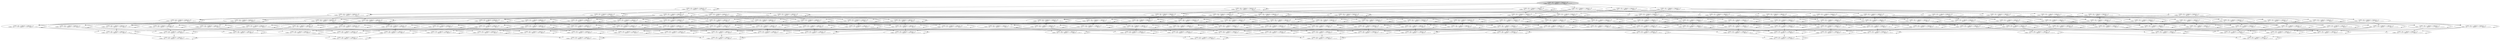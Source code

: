 strict digraph DiskGraph {
nodesep=0.35;
subgraph cluster_graph {
color="white";
-3236229437776657113 [label="/\\ clock = (p1 :> 0 @@ p2 :> 0 @@ p3 :> 0)\n/\\ inbox = (p1 :> <<>> @@ p2 :> <<>> @@ p3 :> <<>>)",style = filled]
-3236229437776657113 -> -8429062977682559200 [label="",color="black",fontcolor="black"];
-8429062977682559200 [label="/\\ clock = (p1 :> 0 @@ p2 :> 0 @@ p3 :> 0)\n/\\ inbox = (p1 :> <<>> @@ p2 :> <<0>> @@ p3 :> <<>>)"];
-3236229437776657113 -> 26546802891545477 [label="",color="black",fontcolor="black"];
26546802891545477 [label="/\\ clock = (p1 :> 0 @@ p2 :> 0 @@ p3 :> 0)\n/\\ inbox = (p1 :> <<>> @@ p2 :> <<>> @@ p3 :> <<0>>)"];
-3236229437776657113 -> 6329427873981037206 [label="",color="black",fontcolor="black"];
6329427873981037206 [label="/\\ clock = (p1 :> 1 @@ p2 :> 0 @@ p3 :> 0)\n/\\ inbox = (p1 :> <<>> @@ p2 :> <<>> @@ p3 :> <<>>)"];
-3236229437776657113 -> 7994080683716723252 [label="",color="black",fontcolor="black"];
7994080683716723252 [label="/\\ clock = (p1 :> 0 @@ p2 :> 0 @@ p3 :> 0)\n/\\ inbox = (p1 :> <<0>> @@ p2 :> <<>> @@ p3 :> <<>>)"];
-3236229437776657113 -> 26546802891545477 [label="",color="black",fontcolor="black"];
-3236229437776657113 -> 2032880396260066187 [label="",color="black",fontcolor="black"];
2032880396260066187 [label="/\\ clock = (p1 :> 0 @@ p2 :> 1 @@ p3 :> 0)\n/\\ inbox = (p1 :> <<>> @@ p2 :> <<>> @@ p3 :> <<>>)"];
-3236229437776657113 -> 7994080683716723252 [label="",color="black",fontcolor="black"];
-3236229437776657113 -> -8429062977682559200 [label="",color="black",fontcolor="black"];
-3236229437776657113 -> -2606146401535665891 [label="",color="black",fontcolor="black"];
-2606146401535665891 [label="/\\ clock = (p1 :> 0 @@ p2 :> 0 @@ p3 :> 1)\n/\\ inbox = (p1 :> <<>> @@ p2 :> <<>> @@ p3 :> <<>>)"];
-8429062977682559200 -> 970599971233556088 [label="",color="black",fontcolor="black"];
970599971233556088 [label="/\\ clock = (p1 :> 0 @@ p2 :> 0 @@ p3 :> 0)\n/\\ inbox = (p1 :> <<>> @@ p2 :> <<0>> @@ p3 :> <<0>>)"];
-8429062977682559200 -> -3165255453583632621 [label="",color="black",fontcolor="black"];
-3165255453583632621 [label="/\\ clock = (p1 :> 1 @@ p2 :> 0 @@ p3 :> 0)\n/\\ inbox = (p1 :> <<>> @@ p2 :> <<0>> @@ p3 :> <<>>)"];
-8429062977682559200 -> -4106046293952490652 [label="",color="black",fontcolor="black"];
-4106046293952490652 [label="/\\ clock = (p1 :> 0 @@ p2 :> 0 @@ p3 :> 0)\n/\\ inbox = (p1 :> <<0>> @@ p2 :> <<0>> @@ p3 :> <<>>)"];
-8429062977682559200 -> 970599971233556088 [label="",color="black",fontcolor="black"];
-8429062977682559200 -> -8429062977682559200 [label="",color="black",fontcolor="black"];
-8429062977682559200 -> 1136539350979629201 [label="",color="black",fontcolor="black"];
1136539350979629201 [label="/\\ clock = (p1 :> 0 @@ p2 :> 1 @@ p3 :> 0)\n/\\ inbox = (p1 :> <<>> @@ p2 :> <<0>> @@ p3 :> <<>>)"];
-8429062977682559200 -> -4106046293952490652 [label="",color="black",fontcolor="black"];
-8429062977682559200 -> 4910423784530602380 [label="",color="black",fontcolor="black"];
4910423784530602380 [label="/\\ clock = (p1 :> 0 @@ p2 :> 0 @@ p3 :> 1)\n/\\ inbox = (p1 :> <<>> @@ p2 :> <<0>> @@ p3 :> <<>>)"];
26546802891545477 -> 970599971233556088 [label="",color="black",fontcolor="black"];
26546802891545477 -> 6866128112574784438 [label="",color="black",fontcolor="black"];
6866128112574784438 [label="/\\ clock = (p1 :> 1 @@ p2 :> 0 @@ p3 :> 0)\n/\\ inbox = (p1 :> <<>> @@ p2 :> <<>> @@ p3 :> <<0>>)"];
26546802891545477 -> 5503336528626542529 [label="",color="black",fontcolor="black"];
5503336528626542529 [label="/\\ clock = (p1 :> 0 @@ p2 :> 0 @@ p3 :> 0)\n/\\ inbox = (p1 :> <<0>> @@ p2 :> <<>> @@ p3 :> <<0>>)"];
26546802891545477 -> -8890546258986097612 [label="",color="black",fontcolor="black"];
-8890546258986097612 [label="/\\ clock = (p1 :> 0 @@ p2 :> 1 @@ p3 :> 0)\n/\\ inbox = (p1 :> <<>> @@ p2 :> <<>> @@ p3 :> <<0>>)"];
26546802891545477 -> 5503336528626542529 [label="",color="black",fontcolor="black"];
26546802891545477 -> 970599971233556088 [label="",color="black",fontcolor="black"];
26546802891545477 -> 26546802891545477 [label="",color="black",fontcolor="black"];
26546802891545477 -> -3495083964563776215 [label="",color="black",fontcolor="black"];
-3495083964563776215 [label="/\\ clock = (p1 :> 0 @@ p2 :> 0 @@ p3 :> 1)\n/\\ inbox = (p1 :> <<>> @@ p2 :> <<>> @@ p3 :> <<0>>)"];
6329427873981037206 -> 964645299741434076 [label="",color="black",fontcolor="black"];
964645299741434076 [label="/\\ clock = (p1 :> 1 @@ p2 :> 0 @@ p3 :> 0)\n/\\ inbox = (p1 :> <<>> @@ p2 :> <<1>> @@ p3 :> <<>>)"];
6329427873981037206 -> -1328116916480224861 [label="",color="black",fontcolor="black"];
-1328116916480224861 [label="/\\ clock = (p1 :> 1 @@ p2 :> 0 @@ p3 :> 0)\n/\\ inbox = (p1 :> <<>> @@ p2 :> <<>> @@ p3 :> <<1>>)"];
6329427873981037206 -> 3596015493396134407 [label="",color="black",fontcolor="black"];
3596015493396134407 [label="/\\ clock = (p1 :> 1 @@ p2 :> 0 @@ p3 :> 0)\n/\\ inbox = (p1 :> <<0>> @@ p2 :> <<>> @@ p3 :> <<>>)"];
6329427873981037206 -> 6866128112574784438 [label="",color="black",fontcolor="black"];
6329427873981037206 -> -7424744092399125446 [label="",color="black",fontcolor="black"];
-7424744092399125446 [label="/\\ clock = (p1 :> 1 @@ p2 :> 1 @@ p3 :> 0)\n/\\ inbox = (p1 :> <<>> @@ p2 :> <<>> @@ p3 :> <<>>)"];
6329427873981037206 -> 3596015493396134407 [label="",color="black",fontcolor="black"];
6329427873981037206 -> -3165255453583632621 [label="",color="black",fontcolor="black"];
6329427873981037206 -> 6851422828025915052 [label="",color="black",fontcolor="black"];
6851422828025915052 [label="/\\ clock = (p1 :> 1 @@ p2 :> 0 @@ p3 :> 1)\n/\\ inbox = (p1 :> <<>> @@ p2 :> <<>> @@ p3 :> <<>>)"];
7994080683716723252 -> -4106046293952490652 [label="",color="black",fontcolor="black"];
7994080683716723252 -> 5503336528626542529 [label="",color="black",fontcolor="black"];
7994080683716723252 -> 7994080683716723252 [label="",color="black",fontcolor="black"];
7994080683716723252 -> 3596015493396134407 [label="",color="black",fontcolor="black"];
7994080683716723252 -> 5503336528626542529 [label="",color="black",fontcolor="black"];
7994080683716723252 -> -1571596419271344763 [label="",color="black",fontcolor="black"];
-1571596419271344763 [label="/\\ clock = (p1 :> 0 @@ p2 :> 1 @@ p3 :> 0)\n/\\ inbox = (p1 :> <<0>> @@ p2 :> <<>> @@ p3 :> <<>>)"];
7994080683716723252 -> -4106046293952490652 [label="",color="black",fontcolor="black"];
7994080683716723252 -> -6786914137806371688 [label="",color="black",fontcolor="black"];
-6786914137806371688 [label="/\\ clock = (p1 :> 0 @@ p2 :> 0 @@ p3 :> 1)\n/\\ inbox = (p1 :> <<0>> @@ p2 :> <<>> @@ p3 :> <<>>)"];
2032880396260066187 -> 1136539350979629201 [label="",color="black",fontcolor="black"];
2032880396260066187 -> -8890546258986097612 [label="",color="black",fontcolor="black"];
2032880396260066187 -> -7424744092399125446 [label="",color="black",fontcolor="black"];
2032880396260066187 -> -4480760823642345168 [label="",color="black",fontcolor="black"];
-4480760823642345168 [label="/\\ clock = (p1 :> 0 @@ p2 :> 1 @@ p3 :> 0)\n/\\ inbox = (p1 :> <<1>> @@ p2 :> <<>> @@ p3 :> <<>>)"];
2032880396260066187 -> 3910981382928668193 [label="",color="black",fontcolor="black"];
3910981382928668193 [label="/\\ clock = (p1 :> 0 @@ p2 :> 1 @@ p3 :> 0)\n/\\ inbox = (p1 :> <<>> @@ p2 :> <<>> @@ p3 :> <<1>>)"];
2032880396260066187 -> -1571596419271344763 [label="",color="black",fontcolor="black"];
2032880396260066187 -> 1136539350979629201 [label="",color="black",fontcolor="black"];
2032880396260066187 -> 1510320147276701617 [label="",color="black",fontcolor="black"];
1510320147276701617 [label="/\\ clock = (p1 :> 0 @@ p2 :> 1 @@ p3 :> 1)\n/\\ inbox = (p1 :> <<>> @@ p2 :> <<>> @@ p3 :> <<>>)"];
-2606146401535665891 -> 4910423784530602380 [label="",color="black",fontcolor="black"];
-2606146401535665891 -> -3495083964563776215 [label="",color="black",fontcolor="black"];
-2606146401535665891 -> 6851422828025915052 [label="",color="black",fontcolor="black"];
-2606146401535665891 -> -6786914137806371688 [label="",color="black",fontcolor="black"];
-2606146401535665891 -> -3495083964563776215 [label="",color="black",fontcolor="black"];
-2606146401535665891 -> 1510320147276701617 [label="",color="black",fontcolor="black"];
-2606146401535665891 -> -8488798026528716755 [label="",color="black",fontcolor="black"];
-8488798026528716755 [label="/\\ clock = (p1 :> 0 @@ p2 :> 0 @@ p3 :> 1)\n/\\ inbox = (p1 :> <<1>> @@ p2 :> <<>> @@ p3 :> <<>>)"];
-2606146401535665891 -> -7109900341222416829 [label="",color="black",fontcolor="black"];
-7109900341222416829 [label="/\\ clock = (p1 :> 0 @@ p2 :> 0 @@ p3 :> 1)\n/\\ inbox = (p1 :> <<>> @@ p2 :> <<1>> @@ p3 :> <<>>)"];
970599971233556088 -> 358471606670579480 [label="",color="black",fontcolor="black"];
358471606670579480 [label="/\\ clock = (p1 :> 1 @@ p2 :> 0 @@ p3 :> 0)\n/\\ inbox = (p1 :> <<>> @@ p2 :> <<0>> @@ p3 :> <<0>>)"];
970599971233556088 -> 2099056143084072633 [label="",color="black",fontcolor="black"];
2099056143084072633 [label="/\\ clock = (p1 :> 0 @@ p2 :> 0 @@ p3 :> 0)\n/\\ inbox = (p1 :> <<0>> @@ p2 :> <<0>> @@ p3 :> <<0>>)"];
970599971233556088 -> 970599971233556088 [label="",color="black",fontcolor="black"];
970599971233556088 -> 5940090158118559307 [label="",color="black",fontcolor="black"];
5940090158118559307 [label="/\\ clock = (p1 :> 0 @@ p2 :> 1 @@ p3 :> 0)\n/\\ inbox = (p1 :> <<>> @@ p2 :> <<0>> @@ p3 :> <<0>>)"];
970599971233556088 -> 2099056143084072633 [label="",color="black",fontcolor="black"];
970599971233556088 -> 970599971233556088 [label="",color="black",fontcolor="black"];
970599971233556088 -> -8522924936748066359 [label="",color="black",fontcolor="black"];
-8522924936748066359 [label="/\\ clock = (p1 :> 0 @@ p2 :> 0 @@ p3 :> 1)\n/\\ inbox = (p1 :> <<>> @@ p2 :> <<0>> @@ p3 :> <<0>>)"];
-3165255453583632621 -> -5322837399175404275 [label="",color="black",fontcolor="black"];
-5322837399175404275 [label="/\\ clock = (p1 :> 1 @@ p2 :> 0 @@ p3 :> 0)\n/\\ inbox = (p1 :> <<>> @@ p2 :> <<0>> @@ p3 :> <<1>>)"];
-3165255453583632621 -> -3565255340088909308 [label="",color="black",fontcolor="black"];
-3565255340088909308 [label="/\\ clock = (p1 :> 1 @@ p2 :> 0 @@ p3 :> 0)\n/\\ inbox = (p1 :> <<0>> @@ p2 :> <<0>> @@ p3 :> <<>>)"];
-3165255453583632621 -> 358471606670579480 [label="",color="black",fontcolor="black"];
-3165255453583632621 -> -3165255453583632621 [label="",color="black",fontcolor="black"];
-3165255453583632621 -> 5823998237529794722 [label="",color="black",fontcolor="black"];
5823998237529794722 [label="/\\ clock = (p1 :> 1 @@ p2 :> 1 @@ p3 :> 0)\n/\\ inbox = (p1 :> <<>> @@ p2 :> <<0>> @@ p3 :> <<>>)"];
-3165255453583632621 -> -3565255340088909308 [label="",color="black",fontcolor="black"];
-3165255453583632621 -> 1959742470099128767 [label="",color="black",fontcolor="black"];
1959742470099128767 [label="/\\ clock = (p1 :> 1 @@ p2 :> 0 @@ p3 :> 1)\n/\\ inbox = (p1 :> <<>> @@ p2 :> <<0>> @@ p3 :> <<>>)"];
-4106046293952490652 -> 2099056143084072633 [label="",color="black",fontcolor="black"];
-4106046293952490652 -> -4106046293952490652 [label="",color="black",fontcolor="black"];
-4106046293952490652 -> -3565255340088909308 [label="",color="black",fontcolor="black"];
-4106046293952490652 -> 2099056143084072633 [label="",color="black",fontcolor="black"];
-4106046293952490652 -> -4106046293952490652 [label="",color="black",fontcolor="black"];
-4106046293952490652 -> -7488545374547399849 [label="",color="black",fontcolor="black"];
-7488545374547399849 [label="/\\ clock = (p1 :> 0 @@ p2 :> 1 @@ p3 :> 0)\n/\\ inbox = (p1 :> <<0>> @@ p2 :> <<0>> @@ p3 :> <<>>)"];
-4106046293952490652 -> 4883128791739034837 [label="",color="black",fontcolor="black"];
4883128791739034837 [label="/\\ clock = (p1 :> 0 @@ p2 :> 0 @@ p3 :> 1)\n/\\ inbox = (p1 :> <<0>> @@ p2 :> <<0>> @@ p3 :> <<>>)"];
1136539350979629201 -> 5940090158118559307 [label="",color="black",fontcolor="black"];
1136539350979629201 -> 5823998237529794722 [label="",color="black",fontcolor="black"];
1136539350979629201 -> 1369817167589450306 [label="",color="black",fontcolor="black"];
1369817167589450306 [label="/\\ clock = (p1 :> 0 @@ p2 :> 1 @@ p3 :> 0)\n/\\ inbox = (p1 :> <<1>> @@ p2 :> <<0>> @@ p3 :> <<>>)"];
1136539350979629201 -> -2254184558823543714 [label="",color="black",fontcolor="black"];
-2254184558823543714 [label="/\\ clock = (p1 :> 0 @@ p2 :> 1 @@ p3 :> 0)\n/\\ inbox = (p1 :> <<>> @@ p2 :> <<0>> @@ p3 :> <<1>>)"];
1136539350979629201 -> 1136539350979629201 [label="",color="black",fontcolor="black"];
1136539350979629201 -> -7488545374547399849 [label="",color="black",fontcolor="black"];
1136539350979629201 -> -4547110534509357507 [label="",color="black",fontcolor="black"];
-4547110534509357507 [label="/\\ clock = (p1 :> 0 @@ p2 :> 1 @@ p3 :> 1)\n/\\ inbox = (p1 :> <<>> @@ p2 :> <<0>> @@ p3 :> <<>>)"];
4910423784530602380 -> -8522924936748066359 [label="",color="black",fontcolor="black"];
4910423784530602380 -> 1959742470099128767 [label="",color="black",fontcolor="black"];
4910423784530602380 -> 4883128791739034837 [label="",color="black",fontcolor="black"];
4910423784530602380 -> -8522924936748066359 [label="",color="black",fontcolor="black"];
4910423784530602380 -> 4910423784530602380 [label="",color="black",fontcolor="black"];
4910423784530602380 -> -4547110534509357507 [label="",color="black",fontcolor="black"];
4910423784530602380 -> -3975098339199425088 [label="",color="black",fontcolor="black"];
-3975098339199425088 [label="/\\ clock = (p1 :> 0 @@ p2 :> 0 @@ p3 :> 1)\n/\\ inbox = (p1 :> <<1>> @@ p2 :> <<0>> @@ p3 :> <<>>)"];
6866128112574784438 -> 3393531182949358509 [label="",color="black",fontcolor="black"];
3393531182949358509 [label="/\\ clock = (p1 :> 1 @@ p2 :> 0 @@ p3 :> 0)\n/\\ inbox = (p1 :> <<>> @@ p2 :> <<1>> @@ p3 :> <<0>>)"];
6866128112574784438 -> 5034471212382672545 [label="",color="black",fontcolor="black"];
5034471212382672545 [label="/\\ clock = (p1 :> 1 @@ p2 :> 0 @@ p3 :> 0)\n/\\ inbox = (p1 :> <<0>> @@ p2 :> <<>> @@ p3 :> <<0>>)"];
6866128112574784438 -> -2627467447616758777 [label="",color="black",fontcolor="black"];
-2627467447616758777 [label="/\\ clock = (p1 :> 1 @@ p2 :> 1 @@ p3 :> 0)\n/\\ inbox = (p1 :> <<>> @@ p2 :> <<>> @@ p3 :> <<0>>)"];
6866128112574784438 -> 5034471212382672545 [label="",color="black",fontcolor="black"];
6866128112574784438 -> 358471606670579480 [label="",color="black",fontcolor="black"];
6866128112574784438 -> 6866128112574784438 [label="",color="black",fontcolor="black"];
6866128112574784438 -> -8040679433858636518 [label="",color="black",fontcolor="black"];
-8040679433858636518 [label="/\\ clock = (p1 :> 1 @@ p2 :> 0 @@ p3 :> 1)\n/\\ inbox = (p1 :> <<>> @@ p2 :> <<>> @@ p3 :> <<0>>)"];
5503336528626542529 -> 2099056143084072633 [label="",color="black",fontcolor="black"];
5503336528626542529 -> 5503336528626542529 [label="",color="black",fontcolor="black"];
5503336528626542529 -> 5034471212382672545 [label="",color="black",fontcolor="black"];
5503336528626542529 -> 1389629199071141874 [label="",color="black",fontcolor="black"];
1389629199071141874 [label="/\\ clock = (p1 :> 0 @@ p2 :> 1 @@ p3 :> 0)\n/\\ inbox = (p1 :> <<0>> @@ p2 :> <<>> @@ p3 :> <<0>>)"];
5503336528626542529 -> 2099056143084072633 [label="",color="black",fontcolor="black"];
5503336528626542529 -> 5503336528626542529 [label="",color="black",fontcolor="black"];
5503336528626542529 -> -3990198001157662608 [label="",color="black",fontcolor="black"];
-3990198001157662608 [label="/\\ clock = (p1 :> 0 @@ p2 :> 0 @@ p3 :> 1)\n/\\ inbox = (p1 :> <<0>> @@ p2 :> <<>> @@ p3 :> <<0>>)"];
-8890546258986097612 -> 5940090158118559307 [label="",color="black",fontcolor="black"];
-8890546258986097612 -> -2627467447616758777 [label="",color="black",fontcolor="black"];
-8890546258986097612 -> -7468882739467987225 [label="",color="black",fontcolor="black"];
-7468882739467987225 [label="/\\ clock = (p1 :> 0 @@ p2 :> 1 @@ p3 :> 0)\n/\\ inbox = (p1 :> <<1>> @@ p2 :> <<>> @@ p3 :> <<0>>)"];
-8890546258986097612 -> 1389629199071141874 [label="",color="black",fontcolor="black"];
-8890546258986097612 -> 5940090158118559307 [label="",color="black",fontcolor="black"];
-8890546258986097612 -> -8890546258986097612 [label="",color="black",fontcolor="black"];
-8890546258986097612 -> 5458020541647708824 [label="",color="black",fontcolor="black"];
5458020541647708824 [label="/\\ clock = (p1 :> 0 @@ p2 :> 1 @@ p3 :> 1)\n/\\ inbox = (p1 :> <<>> @@ p2 :> <<>> @@ p3 :> <<0>>)"];
-3495083964563776215 -> -8522924936748066359 [label="",color="black",fontcolor="black"];
-3495083964563776215 -> -8040679433858636518 [label="",color="black",fontcolor="black"];
-3495083964563776215 -> -3990198001157662608 [label="",color="black",fontcolor="black"];
-3495083964563776215 -> 5458020541647708824 [label="",color="black",fontcolor="black"];
-3495083964563776215 -> 4867897326101172581 [label="",color="black",fontcolor="black"];
4867897326101172581 [label="/\\ clock = (p1 :> 0 @@ p2 :> 0 @@ p3 :> 1)\n/\\ inbox = (p1 :> <<1>> @@ p2 :> <<>> @@ p3 :> <<0>>)"];
-3495083964563776215 -> -6748135747979471492 [label="",color="black",fontcolor="black"];
-6748135747979471492 [label="/\\ clock = (p1 :> 0 @@ p2 :> 0 @@ p3 :> 1)\n/\\ inbox = (p1 :> <<>> @@ p2 :> <<1>> @@ p3 :> <<0>>)"];
-3495083964563776215 -> -3495083964563776215 [label="",color="black",fontcolor="black"];
964645299741434076 -> -7079437401050977864 [label="",color="black",fontcolor="black"];
-7079437401050977864 [label="/\\ clock = (p1 :> 1 @@ p2 :> 0 @@ p3 :> 0)\n/\\ inbox = (p1 :> <<>> @@ p2 :> <<1>> @@ p3 :> <<1>>)"];
964645299741434076 -> 1726127758343312843 [label="",color="black",fontcolor="black"];
1726127758343312843 [label="/\\ clock = (p1 :> 1 @@ p2 :> 0 @@ p3 :> 0)\n/\\ inbox = (p1 :> <<0>> @@ p2 :> <<1>> @@ p3 :> <<>>)"];
964645299741434076 -> 3393531182949358509 [label="",color="black",fontcolor="black"];
964645299741434076 -> -8528932934585426067 [label="",color="black",fontcolor="black"];
-8528932934585426067 [label="/\\ clock = (p1 :> 1 @@ p2 :> 1 @@ p3 :> 0)\n/\\ inbox = (p1 :> <<>> @@ p2 :> <<1>> @@ p3 :> <<>>)"];
964645299741434076 -> 1726127758343312843 [label="",color="black",fontcolor="black"];
964645299741434076 -> -4448505015978400144 [label="",color="black",fontcolor="black"];
-4448505015978400144 [label="/\\ clock = (p1 :> 1 @@ p2 :> 0 @@ p3 :> 1)\n/\\ inbox = (p1 :> <<>> @@ p2 :> <<1>> @@ p3 :> <<>>)"];
-1328116916480224861 -> -7079437401050977864 [label="",color="black",fontcolor="black"];
-1328116916480224861 -> -646548620842474316 [label="",color="black",fontcolor="black"];
-646548620842474316 [label="/\\ clock = (p1 :> 1 @@ p2 :> 0 @@ p3 :> 0)\n/\\ inbox = (p1 :> <<0>> @@ p2 :> <<>> @@ p3 :> <<1>>)"];
-1328116916480224861 -> 7589035784262594066 [label="",color="black",fontcolor="black"];
7589035784262594066 [label="/\\ clock = (p1 :> 1 @@ p2 :> 1 @@ p3 :> 0)\n/\\ inbox = (p1 :> <<>> @@ p2 :> <<>> @@ p3 :> <<1>>)"];
-1328116916480224861 -> -646548620842474316 [label="",color="black",fontcolor="black"];
-1328116916480224861 -> -5322837399175404275 [label="",color="black",fontcolor="black"];
-1328116916480224861 -> 2499835586484147983 [label="",color="black",fontcolor="black"];
2499835586484147983 [label="/\\ clock = (p1 :> 1 @@ p2 :> 0 @@ p3 :> 1)\n/\\ inbox = (p1 :> <<>> @@ p2 :> <<>> @@ p3 :> <<1>>)"];
3596015493396134407 -> 1726127758343312843 [label="",color="black",fontcolor="black"];
3596015493396134407 -> -646548620842474316 [label="",color="black",fontcolor="black"];
3596015493396134407 -> 3596015493396134407 [label="",color="black",fontcolor="black"];
3596015493396134407 -> 5034471212382672545 [label="",color="black",fontcolor="black"];
3596015493396134407 -> -5393163440605100618 [label="",color="black",fontcolor="black"];
-5393163440605100618 [label="/\\ clock = (p1 :> 1 @@ p2 :> 1 @@ p3 :> 0)\n/\\ inbox = (p1 :> <<0>> @@ p2 :> <<>> @@ p3 :> <<>>)"];
3596015493396134407 -> -3565255340088909308 [label="",color="black",fontcolor="black"];
3596015493396134407 -> -88037336768856917 [label="",color="black",fontcolor="black"];
-88037336768856917 [label="/\\ clock = (p1 :> 1 @@ p2 :> 0 @@ p3 :> 1)\n/\\ inbox = (p1 :> <<0>> @@ p2 :> <<>> @@ p3 :> <<>>)"];
-7424744092399125446 -> -8528932934585426067 [label="",color="black",fontcolor="black"];
-7424744092399125446 -> 7589035784262594066 [label="",color="black",fontcolor="black"];
-7424744092399125446 -> -7005893703187461885 [label="",color="black",fontcolor="black"];
-7005893703187461885 [label="/\\ clock = (p1 :> 1 @@ p2 :> 1 @@ p3 :> 0)\n/\\ inbox = (p1 :> <<1>> @@ p2 :> <<>> @@ p3 :> <<>>)"];
-7424744092399125446 -> 7589035784262594066 [label="",color="black",fontcolor="black"];
-7424744092399125446 -> -5393163440605100618 [label="",color="black",fontcolor="black"];
-7424744092399125446 -> 5823998237529794722 [label="",color="black",fontcolor="black"];
-7424744092399125446 -> -8055388008352161792 [label="",color="black",fontcolor="black"];
-8055388008352161792 [label="/\\ clock = (p1 :> 1 @@ p2 :> 1 @@ p3 :> 1)\n/\\ inbox = (p1 :> <<>> @@ p2 :> <<>> @@ p3 :> <<>>)"];
6851422828025915052 -> -4448505015978400144 [label="",color="black",fontcolor="black"];
6851422828025915052 -> 2499835586484147983 [label="",color="black",fontcolor="black"];
6851422828025915052 -> -88037336768856917 [label="",color="black",fontcolor="black"];
6851422828025915052 -> -8040679433858636518 [label="",color="black",fontcolor="black"];
6851422828025915052 -> -8055388008352161792 [label="",color="black",fontcolor="black"];
6851422828025915052 -> -3087630800768061410 [label="",color="black",fontcolor="black"];
-3087630800768061410 [label="/\\ clock = (p1 :> 1 @@ p2 :> 0 @@ p3 :> 1)\n/\\ inbox = (p1 :> <<1>> @@ p2 :> <<>> @@ p3 :> <<>>)"];
6851422828025915052 -> -4448505015978400144 [label="",color="black",fontcolor="black"];
-1571596419271344763 -> -7488545374547399849 [label="",color="black",fontcolor="black"];
-1571596419271344763 -> 1389629199071141874 [label="",color="black",fontcolor="black"];
-1571596419271344763 -> -1571596419271344763 [label="",color="black",fontcolor="black"];
-1571596419271344763 -> -5393163440605100618 [label="",color="black",fontcolor="black"];
-1571596419271344763 -> -6804934688345362969 [label="",color="black",fontcolor="black"];
-6804934688345362969 [label="/\\ clock = (p1 :> 0 @@ p2 :> 1 @@ p3 :> 0)\n/\\ inbox = (p1 :> <<0>> @@ p2 :> <<>> @@ p3 :> <<1>>)"];
-1571596419271344763 -> -7488545374547399849 [label="",color="black",fontcolor="black"];
-1571596419271344763 -> 2670694957668956969 [label="",color="black",fontcolor="black"];
2670694957668956969 [label="/\\ clock = (p1 :> 0 @@ p2 :> 1 @@ p3 :> 1)\n/\\ inbox = (p1 :> <<0>> @@ p2 :> <<>> @@ p3 :> <<>>)"];
-6786914137806371688 -> 4883128791739034837 [label="",color="black",fontcolor="black"];
-6786914137806371688 -> -3990198001157662608 [label="",color="black",fontcolor="black"];
-6786914137806371688 -> -6786914137806371688 [label="",color="black",fontcolor="black"];
-6786914137806371688 -> -88037336768856917 [label="",color="black",fontcolor="black"];
-6786914137806371688 -> -3990198001157662608 [label="",color="black",fontcolor="black"];
-6786914137806371688 -> 2670694957668956969 [label="",color="black",fontcolor="black"];
-6786914137806371688 -> -7298785892523091174 [label="",color="black",fontcolor="black"];
-7298785892523091174 [label="/\\ clock = (p1 :> 0 @@ p2 :> 0 @@ p3 :> 1)\n/\\ inbox = (p1 :> <<0>> @@ p2 :> <<1>> @@ p3 :> <<>>)"];
-4480760823642345168 -> 1369817167589450306 [label="",color="black",fontcolor="black"];
-4480760823642345168 -> -7468882739467987225 [label="",color="black",fontcolor="black"];
-4480760823642345168 -> -7005893703187461885 [label="",color="black",fontcolor="black"];
-4480760823642345168 -> 3062946000493831410 [label="",color="black",fontcolor="black"];
3062946000493831410 [label="/\\ clock = (p1 :> 0 @@ p2 :> 1 @@ p3 :> 0)\n/\\ inbox = (p1 :> <<1>> @@ p2 :> <<>> @@ p3 :> <<1>>)"];
-4480760823642345168 -> 1369817167589450306 [label="",color="black",fontcolor="black"];
-4480760823642345168 -> 1076787258659010460 [label="",color="black",fontcolor="black"];
1076787258659010460 [label="/\\ clock = (p1 :> 0 @@ p2 :> 1 @@ p3 :> 1)\n/\\ inbox = (p1 :> <<1>> @@ p2 :> <<>> @@ p3 :> <<>>)"];
3910981382928668193 -> -2254184558823543714 [label="",color="black",fontcolor="black"];
3910981382928668193 -> 7589035784262594066 [label="",color="black",fontcolor="black"];
3910981382928668193 -> 3062946000493831410 [label="",color="black",fontcolor="black"];
3910981382928668193 -> -6804934688345362969 [label="",color="black",fontcolor="black"];
3910981382928668193 -> -2254184558823543714 [label="",color="black",fontcolor="black"];
3910981382928668193 -> -475623083166150515 [label="",color="black",fontcolor="black"];
-475623083166150515 [label="/\\ clock = (p1 :> 0 @@ p2 :> 1 @@ p3 :> 1)\n/\\ inbox = (p1 :> <<>> @@ p2 :> <<>> @@ p3 :> <<1>>)"];
1510320147276701617 -> -4547110534509357507 [label="",color="black",fontcolor="black"];
1510320147276701617 -> 5458020541647708824 [label="",color="black",fontcolor="black"];
1510320147276701617 -> -8055388008352161792 [label="",color="black",fontcolor="black"];
1510320147276701617 -> 1076787258659010460 [label="",color="black",fontcolor="black"];
1510320147276701617 -> -475623083166150515 [label="",color="black",fontcolor="black"];
1510320147276701617 -> 1076787258659010460 [label="",color="black",fontcolor="black"];
1510320147276701617 -> 1843291842417992178 [label="",color="black",fontcolor="black"];
1843291842417992178 [label="/\\ clock = (p1 :> 0 @@ p2 :> 1 @@ p3 :> 1)\n/\\ inbox = (p1 :> <<>> @@ p2 :> <<1>> @@ p3 :> <<>>)"];
-8488798026528716755 -> -3975098339199425088 [label="",color="black",fontcolor="black"];
-8488798026528716755 -> 4867897326101172581 [label="",color="black",fontcolor="black"];
-8488798026528716755 -> -3087630800768061410 [label="",color="black",fontcolor="black"];
-8488798026528716755 -> 4867897326101172581 [label="",color="black",fontcolor="black"];
-8488798026528716755 -> 1076787258659010460 [label="",color="black",fontcolor="black"];
-8488798026528716755 -> 1271218211766194703 [label="",color="black",fontcolor="black"];
1271218211766194703 [label="/\\ clock = (p1 :> 0 @@ p2 :> 0 @@ p3 :> 1)\n/\\ inbox = (p1 :> <<1>> @@ p2 :> <<1>> @@ p3 :> <<>>)"];
-7109900341222416829 -> -6748135747979471492 [label="",color="black",fontcolor="black"];
-7109900341222416829 -> -4448505015978400144 [label="",color="black",fontcolor="black"];
-7109900341222416829 -> -7298785892523091174 [label="",color="black",fontcolor="black"];
-7109900341222416829 -> -6748135747979471492 [label="",color="black",fontcolor="black"];
-7109900341222416829 -> 1843291842417992178 [label="",color="black",fontcolor="black"];
-7109900341222416829 -> 1271218211766194703 [label="",color="black",fontcolor="black"];
358471606670579480 -> -1755230347657886924 [label="",color="black",fontcolor="black"];
-1755230347657886924 [label="/\\ clock = (p1 :> 1 @@ p2 :> 0 @@ p3 :> 0)\n/\\ inbox = (p1 :> <<0>> @@ p2 :> <<0>> @@ p3 :> <<0>>)"];
358471606670579480 -> 358471606670579480 [label="",color="black",fontcolor="black"];
358471606670579480 -> 6624442143018315563 [label="",color="black",fontcolor="black"];
6624442143018315563 [label="/\\ clock = (p1 :> 1 @@ p2 :> 1 @@ p3 :> 0)\n/\\ inbox = (p1 :> <<>> @@ p2 :> <<0>> @@ p3 :> <<0>>)"];
358471606670579480 -> -1755230347657886924 [label="",color="black",fontcolor="black"];
358471606670579480 -> 358471606670579480 [label="",color="black",fontcolor="black"];
358471606670579480 -> -9207130722042074967 [label="",color="black",fontcolor="black"];
-9207130722042074967 [label="/\\ clock = (p1 :> 1 @@ p2 :> 0 @@ p3 :> 1)\n/\\ inbox = (p1 :> <<>> @@ p2 :> <<0>> @@ p3 :> <<0>>)"];
2099056143084072633 -> 2099056143084072633 [label="",color="black",fontcolor="black"];
2099056143084072633 -> -1755230347657886924 [label="",color="black",fontcolor="black"];
2099056143084072633 -> 2099056143084072633 [label="",color="black",fontcolor="black"];
2099056143084072633 -> 1486354995248373721 [label="",color="black",fontcolor="black"];
1486354995248373721 [label="/\\ clock = (p1 :> 0 @@ p2 :> 1 @@ p3 :> 0)\n/\\ inbox = (p1 :> <<0>> @@ p2 :> <<0>> @@ p3 :> <<0>>)"];
2099056143084072633 -> 2099056143084072633 [label="",color="black",fontcolor="black"];
2099056143084072633 -> 4771119045031401098 [label="",color="black",fontcolor="black"];
4771119045031401098 [label="/\\ clock = (p1 :> 0 @@ p2 :> 0 @@ p3 :> 1)\n/\\ inbox = (p1 :> <<0>> @@ p2 :> <<0>> @@ p3 :> <<0>>)"];
5940090158118559307 -> 6624442143018315563 [label="",color="black",fontcolor="black"];
5940090158118559307 -> -1031506607524434808 [label="",color="black",fontcolor="black"];
-1031506607524434808 [label="/\\ clock = (p1 :> 0 @@ p2 :> 1 @@ p3 :> 0)\n/\\ inbox = (p1 :> <<1>> @@ p2 :> <<0>> @@ p3 :> <<0>>)"];
5940090158118559307 -> 5940090158118559307 [label="",color="black",fontcolor="black"];
5940090158118559307 -> 1486354995248373721 [label="",color="black",fontcolor="black"];
5940090158118559307 -> 5940090158118559307 [label="",color="black",fontcolor="black"];
5940090158118559307 -> -2977072989041712646 [label="",color="black",fontcolor="black"];
-2977072989041712646 [label="/\\ clock = (p1 :> 0 @@ p2 :> 1 @@ p3 :> 1)\n/\\ inbox = (p1 :> <<>> @@ p2 :> <<0>> @@ p3 :> <<0>>)"];
-8522924936748066359 -> -9207130722042074967 [label="",color="black",fontcolor="black"];
-8522924936748066359 -> 4771119045031401098 [label="",color="black",fontcolor="black"];
-8522924936748066359 -> -8522924936748066359 [label="",color="black",fontcolor="black"];
-8522924936748066359 -> -2977072989041712646 [label="",color="black",fontcolor="black"];
-8522924936748066359 -> -6396898500812790309 [label="",color="black",fontcolor="black"];
-6396898500812790309 [label="/\\ clock = (p1 :> 0 @@ p2 :> 0 @@ p3 :> 1)\n/\\ inbox = (p1 :> <<1>> @@ p2 :> <<0>> @@ p3 :> <<0>>)"];
-8522924936748066359 -> -8522924936748066359 [label="",color="black",fontcolor="black"];
-5322837399175404275 -> 6160041231100965153 [label="",color="black",fontcolor="black"];
6160041231100965153 [label="/\\ clock = (p1 :> 1 @@ p2 :> 0 @@ p3 :> 0)\n/\\ inbox = (p1 :> <<0>> @@ p2 :> <<0>> @@ p3 :> <<1>>)"];
-5322837399175404275 -> -5322837399175404275 [label="",color="black",fontcolor="black"];
-5322837399175404275 -> -1642045193757762242 [label="",color="black",fontcolor="black"];
-1642045193757762242 [label="/\\ clock = (p1 :> 1 @@ p2 :> 1 @@ p3 :> 0)\n/\\ inbox = (p1 :> <<>> @@ p2 :> <<0>> @@ p3 :> <<1>>)"];
-5322837399175404275 -> 6160041231100965153 [label="",color="black",fontcolor="black"];
-5322837399175404275 -> 3666287383890696892 [label="",color="black",fontcolor="black"];
3666287383890696892 [label="/\\ clock = (p1 :> 1 @@ p2 :> 0 @@ p3 :> 1)\n/\\ inbox = (p1 :> <<>> @@ p2 :> <<0>> @@ p3 :> <<1>>)"];
-3565255340088909308 -> 6160041231100965153 [label="",color="black",fontcolor="black"];
-3565255340088909308 -> -3565255340088909308 [label="",color="black",fontcolor="black"];
-3565255340088909308 -> -1755230347657886924 [label="",color="black",fontcolor="black"];
-3565255340088909308 -> -3565255340088909308 [label="",color="black",fontcolor="black"];
-3565255340088909308 -> -7957130300344133065 [label="",color="black",fontcolor="black"];
-7957130300344133065 [label="/\\ clock = (p1 :> 1 @@ p2 :> 1 @@ p3 :> 0)\n/\\ inbox = (p1 :> <<0>> @@ p2 :> <<0>> @@ p3 :> <<>>)"];
-3565255340088909308 -> 5351846791738219957 [label="",color="black",fontcolor="black"];
5351846791738219957 [label="/\\ clock = (p1 :> 1 @@ p2 :> 0 @@ p3 :> 1)\n/\\ inbox = (p1 :> <<0>> @@ p2 :> <<0>> @@ p3 :> <<>>)"];
5823998237529794722 -> -1642045193757762242 [label="",color="black",fontcolor="black"];
5823998237529794722 -> 1910475095586771746 [label="",color="black",fontcolor="black"];
1910475095586771746 [label="/\\ clock = (p1 :> 1 @@ p2 :> 1 @@ p3 :> 0)\n/\\ inbox = (p1 :> <<1>> @@ p2 :> <<0>> @@ p3 :> <<>>)"];
5823998237529794722 -> -1642045193757762242 [label="",color="black",fontcolor="black"];
5823998237529794722 -> 5823998237529794722 [label="",color="black",fontcolor="black"];
5823998237529794722 -> -7957130300344133065 [label="",color="black",fontcolor="black"];
5823998237529794722 -> -6921372913510633970 [label="",color="black",fontcolor="black"];
-6921372913510633970 [label="/\\ clock = (p1 :> 1 @@ p2 :> 1 @@ p3 :> 1)\n/\\ inbox = (p1 :> <<>> @@ p2 :> <<0>> @@ p3 :> <<>>)"];
1959742470099128767 -> 3666287383890696892 [label="",color="black",fontcolor="black"];
1959742470099128767 -> 5351846791738219957 [label="",color="black",fontcolor="black"];
1959742470099128767 -> -9207130722042074967 [label="",color="black",fontcolor="black"];
1959742470099128767 -> 1959742470099128767 [label="",color="black",fontcolor="black"];
1959742470099128767 -> -6921372913510633970 [label="",color="black",fontcolor="black"];
1959742470099128767 -> -4515893739443628896 [label="",color="black",fontcolor="black"];
-4515893739443628896 [label="/\\ clock = (p1 :> 1 @@ p2 :> 0 @@ p3 :> 1)\n/\\ inbox = (p1 :> <<1>> @@ p2 :> <<0>> @@ p3 :> <<>>)"];
-7488545374547399849 -> 1486354995248373721 [label="",color="black",fontcolor="black"];
-7488545374547399849 -> -7488545374547399849 [label="",color="black",fontcolor="black"];
-7488545374547399849 -> -7957130300344133065 [label="",color="black",fontcolor="black"];
-7488545374547399849 -> -6451300438015889972 [label="",color="black",fontcolor="black"];
-6451300438015889972 [label="/\\ clock = (p1 :> 0 @@ p2 :> 1 @@ p3 :> 0)\n/\\ inbox = (p1 :> <<0>> @@ p2 :> <<0>> @@ p3 :> <<1>>)"];
-7488545374547399849 -> -7488545374547399849 [label="",color="black",fontcolor="black"];
-7488545374547399849 -> 2077119084033758438 [label="",color="black",fontcolor="black"];
2077119084033758438 [label="/\\ clock = (p1 :> 0 @@ p2 :> 1 @@ p3 :> 1)\n/\\ inbox = (p1 :> <<0>> @@ p2 :> <<0>> @@ p3 :> <<>>)"];
4883128791739034837 -> 4771119045031401098 [label="",color="black",fontcolor="black"];
4883128791739034837 -> 4883128791739034837 [label="",color="black",fontcolor="black"];
4883128791739034837 -> 5351846791738219957 [label="",color="black",fontcolor="black"];
4883128791739034837 -> 4771119045031401098 [label="",color="black",fontcolor="black"];
4883128791739034837 -> 4883128791739034837 [label="",color="black",fontcolor="black"];
4883128791739034837 -> 2077119084033758438 [label="",color="black",fontcolor="black"];
1369817167589450306 -> -1031506607524434808 [label="",color="black",fontcolor="black"];
1369817167589450306 -> 1910475095586771746 [label="",color="black",fontcolor="black"];
1369817167589450306 -> 4861545242695573149 [label="",color="black",fontcolor="black"];
4861545242695573149 [label="/\\ clock = (p1 :> 0 @@ p2 :> 1 @@ p3 :> 0)\n/\\ inbox = (p1 :> <<1>> @@ p2 :> <<0>> @@ p3 :> <<1>>)"];
1369817167589450306 -> 1369817167589450306 [label="",color="black",fontcolor="black"];
1369817167589450306 -> -7511249836422210061 [label="",color="black",fontcolor="black"];
-7511249836422210061 [label="/\\ clock = (p1 :> 0 @@ p2 :> 1 @@ p3 :> 1)\n/\\ inbox = (p1 :> <<1>> @@ p2 :> <<0>> @@ p3 :> <<>>)"];
-2254184558823543714 -> -1642045193757762242 [label="",color="black",fontcolor="black"];
-2254184558823543714 -> 4861545242695573149 [label="",color="black",fontcolor="black"];
-2254184558823543714 -> -2254184558823543714 [label="",color="black",fontcolor="black"];
-2254184558823543714 -> -6451300438015889972 [label="",color="black",fontcolor="black"];
-2254184558823543714 -> 7239457731702658031 [label="",color="black",fontcolor="black"];
7239457731702658031 [label="/\\ clock = (p1 :> 0 @@ p2 :> 1 @@ p3 :> 1)\n/\\ inbox = (p1 :> <<>> @@ p2 :> <<0>> @@ p3 :> <<1>>)"];
-4547110534509357507 -> -2977072989041712646 [label="",color="black",fontcolor="black"];
-4547110534509357507 -> -6921372913510633970 [label="",color="black",fontcolor="black"];
-4547110534509357507 -> -7511249836422210061 [label="",color="black",fontcolor="black"];
-4547110534509357507 -> 7239457731702658031 [label="",color="black",fontcolor="black"];
-4547110534509357507 -> -4547110534509357507 [label="",color="black",fontcolor="black"];
-4547110534509357507 -> -7511249836422210061 [label="",color="black",fontcolor="black"];
-3975098339199425088 -> -6396898500812790309 [label="",color="black",fontcolor="black"];
-3975098339199425088 -> -4515893739443628896 [label="",color="black",fontcolor="black"];
-3975098339199425088 -> -6396898500812790309 [label="",color="black",fontcolor="black"];
-3975098339199425088 -> -3975098339199425088 [label="",color="black",fontcolor="black"];
-3975098339199425088 -> -7511249836422210061 [label="",color="black",fontcolor="black"];
3393531182949358509 -> -3727403881569955967 [label="",color="black",fontcolor="black"];
-3727403881569955967 [label="/\\ clock = (p1 :> 1 @@ p2 :> 0 @@ p3 :> 0)\n/\\ inbox = (p1 :> <<0>> @@ p2 :> <<1>> @@ p3 :> <<0>>)"];
3393531182949358509 -> 8074687704282588062 [label="",color="black",fontcolor="black"];
8074687704282588062 [label="/\\ clock = (p1 :> 1 @@ p2 :> 1 @@ p3 :> 0)\n/\\ inbox = (p1 :> <<>> @@ p2 :> <<1>> @@ p3 :> <<0>>)"];
3393531182949358509 -> -3727403881569955967 [label="",color="black",fontcolor="black"];
3393531182949358509 -> 3393531182949358509 [label="",color="black",fontcolor="black"];
3393531182949358509 -> -6064094953903414244 [label="",color="black",fontcolor="black"];
-6064094953903414244 [label="/\\ clock = (p1 :> 1 @@ p2 :> 0 @@ p3 :> 1)\n/\\ inbox = (p1 :> <<>> @@ p2 :> <<1>> @@ p3 :> <<0>>)"];
5034471212382672545 -> -3727403881569955967 [label="",color="black",fontcolor="black"];
5034471212382672545 -> 5034471212382672545 [label="",color="black",fontcolor="black"];
5034471212382672545 -> 1930139792552357522 [label="",color="black",fontcolor="black"];
1930139792552357522 [label="/\\ clock = (p1 :> 1 @@ p2 :> 1 @@ p3 :> 0)\n/\\ inbox = (p1 :> <<0>> @@ p2 :> <<>> @@ p3 :> <<0>>)"];
5034471212382672545 -> -1755230347657886924 [label="",color="black",fontcolor="black"];
5034471212382672545 -> 5034471212382672545 [label="",color="black",fontcolor="black"];
5034471212382672545 -> -4531123143799035632 [label="",color="black",fontcolor="black"];
-4531123143799035632 [label="/\\ clock = (p1 :> 1 @@ p2 :> 0 @@ p3 :> 1)\n/\\ inbox = (p1 :> <<0>> @@ p2 :> <<>> @@ p3 :> <<0>>)"];
-2627467447616758777 -> 8074687704282588062 [label="",color="black",fontcolor="black"];
-2627467447616758777 -> -7937315932634978425 [label="",color="black",fontcolor="black"];
-7937315932634978425 [label="/\\ clock = (p1 :> 1 @@ p2 :> 1 @@ p3 :> 0)\n/\\ inbox = (p1 :> <<1>> @@ p2 :> <<>> @@ p3 :> <<0>>)"];
-2627467447616758777 -> 1930139792552357522 [label="",color="black",fontcolor="black"];
-2627467447616758777 -> 6624442143018315563 [label="",color="black",fontcolor="black"];
-2627467447616758777 -> -2627467447616758777 [label="",color="black",fontcolor="black"];
-2627467447616758777 -> 1488998010273684139 [label="",color="black",fontcolor="black"];
1488998010273684139 [label="/\\ clock = (p1 :> 1 @@ p2 :> 1 @@ p3 :> 1)\n/\\ inbox = (p1 :> <<>> @@ p2 :> <<>> @@ p3 :> <<0>>)"];
-8040679433858636518 -> -6064094953903414244 [label="",color="black",fontcolor="black"];
-8040679433858636518 -> -4531123143799035632 [label="",color="black",fontcolor="black"];
-8040679433858636518 -> 1488998010273684139 [label="",color="black",fontcolor="black"];
-8040679433858636518 -> 5336749466476945413 [label="",color="black",fontcolor="black"];
5336749466476945413 [label="/\\ clock = (p1 :> 1 @@ p2 :> 0 @@ p3 :> 1)\n/\\ inbox = (p1 :> <<1>> @@ p2 :> <<>> @@ p3 :> <<0>>)"];
-8040679433858636518 -> -6064094953903414244 [label="",color="black",fontcolor="black"];
-8040679433858636518 -> -8040679433858636518 [label="",color="black",fontcolor="black"];
1389629199071141874 -> 1486354995248373721 [label="",color="black",fontcolor="black"];
1389629199071141874 -> 1389629199071141874 [label="",color="black",fontcolor="black"];
1389629199071141874 -> 1930139792552357522 [label="",color="black",fontcolor="black"];
1389629199071141874 -> 1486354995248373721 [label="",color="black",fontcolor="black"];
1389629199071141874 -> 1389629199071141874 [label="",color="black",fontcolor="black"];
1389629199071141874 -> -7527543567740035005 [label="",color="black",fontcolor="black"];
-7527543567740035005 [label="/\\ clock = (p1 :> 0 @@ p2 :> 1 @@ p3 :> 1)\n/\\ inbox = (p1 :> <<0>> @@ p2 :> <<>> @@ p3 :> <<0>>)"];
-3990198001157662608 -> 4771119045031401098 [label="",color="black",fontcolor="black"];
-3990198001157662608 -> -3990198001157662608 [label="",color="black",fontcolor="black"];
-3990198001157662608 -> -4531123143799035632 [label="",color="black",fontcolor="black"];
-3990198001157662608 -> -7527543567740035005 [label="",color="black",fontcolor="black"];
-3990198001157662608 -> 7626804021221857855 [label="",color="black",fontcolor="black"];
7626804021221857855 [label="/\\ clock = (p1 :> 0 @@ p2 :> 0 @@ p3 :> 1)\n/\\ inbox = (p1 :> <<0>> @@ p2 :> <<1>> @@ p3 :> <<0>>)"];
-3990198001157662608 -> -3990198001157662608 [label="",color="black",fontcolor="black"];
-7468882739467987225 -> -1031506607524434808 [label="",color="black",fontcolor="black"];
-7468882739467987225 -> -7937315932634978425 [label="",color="black",fontcolor="black"];
-7468882739467987225 -> -1031506607524434808 [label="",color="black",fontcolor="black"];
-7468882739467987225 -> -7468882739467987225 [label="",color="black",fontcolor="black"];
-7468882739467987225 -> 2060693548499970390 [label="",color="black",fontcolor="black"];
2060693548499970390 [label="/\\ clock = (p1 :> 0 @@ p2 :> 1 @@ p3 :> 1)\n/\\ inbox = (p1 :> <<1>> @@ p2 :> <<>> @@ p3 :> <<0>>)"];
5458020541647708824 -> -2977072989041712646 [label="",color="black",fontcolor="black"];
5458020541647708824 -> 1488998010273684139 [label="",color="black",fontcolor="black"];
5458020541647708824 -> 2060693548499970390 [label="",color="black",fontcolor="black"];
5458020541647708824 -> 2060693548499970390 [label="",color="black",fontcolor="black"];
5458020541647708824 -> -193939262251225777 [label="",color="black",fontcolor="black"];
-193939262251225777 [label="/\\ clock = (p1 :> 0 @@ p2 :> 1 @@ p3 :> 1)\n/\\ inbox = (p1 :> <<>> @@ p2 :> <<1>> @@ p3 :> <<0>>)"];
5458020541647708824 -> 5458020541647708824 [label="",color="black",fontcolor="black"];
4867897326101172581 -> -6396898500812790309 [label="",color="black",fontcolor="black"];
4867897326101172581 -> 5336749466476945413 [label="",color="black",fontcolor="black"];
4867897326101172581 -> 2060693548499970390 [label="",color="black",fontcolor="black"];
4867897326101172581 -> -8297860237993268882 [label="",color="black",fontcolor="black"];
-8297860237993268882 [label="/\\ clock = (p1 :> 0 @@ p2 :> 0 @@ p3 :> 1)\n/\\ inbox = (p1 :> <<1>> @@ p2 :> <<1>> @@ p3 :> <<0>>)"];
4867897326101172581 -> 4867897326101172581 [label="",color="black",fontcolor="black"];
-6748135747979471492 -> -6064094953903414244 [label="",color="black",fontcolor="black"];
-6748135747979471492 -> 7626804021221857855 [label="",color="black",fontcolor="black"];
-6748135747979471492 -> -193939262251225777 [label="",color="black",fontcolor="black"];
-6748135747979471492 -> -8297860237993268882 [label="",color="black",fontcolor="black"];
-6748135747979471492 -> -6748135747979471492 [label="",color="black",fontcolor="black"];
-7079437401050977864 -> 9123569897799548308 [label="",color="black",fontcolor="black"];
9123569897799548308 [label="/\\ clock = (p1 :> 1 @@ p2 :> 0 @@ p3 :> 0)\n/\\ inbox = (p1 :> <<0>> @@ p2 :> <<1>> @@ p3 :> <<1>>)"];
-7079437401050977864 -> -4406778558166347381 [label="",color="black",fontcolor="black"];
-4406778558166347381 [label="/\\ clock = (p1 :> 1 @@ p2 :> 1 @@ p3 :> 0)\n/\\ inbox = (p1 :> <<>> @@ p2 :> <<1>> @@ p3 :> <<1>>)"];
-7079437401050977864 -> 9123569897799548308 [label="",color="black",fontcolor="black"];
-7079437401050977864 -> 1801710691939030537 [label="",color="black",fontcolor="black"];
1801710691939030537 [label="/\\ clock = (p1 :> 1 @@ p2 :> 0 @@ p3 :> 1)\n/\\ inbox = (p1 :> <<>> @@ p2 :> <<1>> @@ p3 :> <<1>>)"];
1726127758343312843 -> 9123569897799548308 [label="",color="black",fontcolor="black"];
1726127758343312843 -> 1726127758343312843 [label="",color="black",fontcolor="black"];
1726127758343312843 -> -3727403881569955967 [label="",color="black",fontcolor="black"];
1726127758343312843 -> 5252115274515918328 [label="",color="black",fontcolor="black"];
5252115274515918328 [label="/\\ clock = (p1 :> 1 @@ p2 :> 1 @@ p3 :> 0)\n/\\ inbox = (p1 :> <<0>> @@ p2 :> <<1>> @@ p3 :> <<>>)"];
1726127758343312843 -> -7839553742691112326 [label="",color="black",fontcolor="black"];
-7839553742691112326 [label="/\\ clock = (p1 :> 1 @@ p2 :> 0 @@ p3 :> 1)\n/\\ inbox = (p1 :> <<0>> @@ p2 :> <<1>> @@ p3 :> <<>>)"];
-8528932934585426067 -> -4406778558166347381 [label="",color="black",fontcolor="black"];
-8528932934585426067 -> -4327249097779108627 [label="",color="black",fontcolor="black"];
-4327249097779108627 [label="/\\ clock = (p1 :> 1 @@ p2 :> 1 @@ p3 :> 0)\n/\\ inbox = (p1 :> <<1>> @@ p2 :> <<1>> @@ p3 :> <<>>)"];
-8528932934585426067 -> -4406778558166347381 [label="",color="black",fontcolor="black"];
-8528932934585426067 -> -8528932934585426067 [label="",color="black",fontcolor="black"];
-8528932934585426067 -> 5252115274515918328 [label="",color="black",fontcolor="black"];
-8528932934585426067 -> 5081048999350311361 [label="",color="black",fontcolor="black"];
5081048999350311361 [label="/\\ clock = (p1 :> 1 @@ p2 :> 1 @@ p3 :> 1)\n/\\ inbox = (p1 :> <<>> @@ p2 :> <<1>> @@ p3 :> <<>>)"];
-4448505015978400144 -> 1801710691939030537 [label="",color="black",fontcolor="black"];
-4448505015978400144 -> -7839553742691112326 [label="",color="black",fontcolor="black"];
-4448505015978400144 -> -6064094953903414244 [label="",color="black",fontcolor="black"];
-4448505015978400144 -> 5081048999350311361 [label="",color="black",fontcolor="black"];
-4448505015978400144 -> 1739948239812846447 [label="",color="black",fontcolor="black"];
1739948239812846447 [label="/\\ clock = (p1 :> 1 @@ p2 :> 0 @@ p3 :> 1)\n/\\ inbox = (p1 :> <<1>> @@ p2 :> <<1>> @@ p3 :> <<>>)"];
-646548620842474316 -> 9123569897799548308 [label="",color="black",fontcolor="black"];
-646548620842474316 -> -646548620842474316 [label="",color="black",fontcolor="black"];
-646548620842474316 -> -6336058373746172793 [label="",color="black",fontcolor="black"];
-6336058373746172793 [label="/\\ clock = (p1 :> 1 @@ p2 :> 1 @@ p3 :> 0)\n/\\ inbox = (p1 :> <<0>> @@ p2 :> <<>> @@ p3 :> <<1>>)"];
-646548620842474316 -> 6160041231100965153 [label="",color="black",fontcolor="black"];
-646548620842474316 -> 8342566540425239301 [label="",color="black",fontcolor="black"];
8342566540425239301 [label="/\\ clock = (p1 :> 1 @@ p2 :> 0 @@ p3 :> 1)\n/\\ inbox = (p1 :> <<0>> @@ p2 :> <<>> @@ p3 :> <<1>>)"];
7589035784262594066 -> -4406778558166347381 [label="",color="black",fontcolor="black"];
7589035784262594066 -> 2522027500019373458 [label="",color="black",fontcolor="black"];
2522027500019373458 [label="/\\ clock = (p1 :> 1 @@ p2 :> 1 @@ p3 :> 0)\n/\\ inbox = (p1 :> <<1>> @@ p2 :> <<>> @@ p3 :> <<1>>)"];
7589035784262594066 -> -6336058373746172793 [label="",color="black",fontcolor="black"];
7589035784262594066 -> -1642045193757762242 [label="",color="black",fontcolor="black"];
7589035784262594066 -> -6453363195310118722 [label="",color="black",fontcolor="black"];
-6453363195310118722 [label="/\\ clock = (p1 :> 1 @@ p2 :> 1 @@ p3 :> 1)\n/\\ inbox = (p1 :> <<>> @@ p2 :> <<>> @@ p3 :> <<1>>)"];
2499835586484147983 -> 1801710691939030537 [label="",color="black",fontcolor="black"];
2499835586484147983 -> 8342566540425239301 [label="",color="black",fontcolor="black"];
2499835586484147983 -> -6453363195310118722 [label="",color="black",fontcolor="black"];
2499835586484147983 -> -515936150783225328 [label="",color="black",fontcolor="black"];
-515936150783225328 [label="/\\ clock = (p1 :> 1 @@ p2 :> 0 @@ p3 :> 1)\n/\\ inbox = (p1 :> <<1>> @@ p2 :> <<>> @@ p3 :> <<1>>)"];
2499835586484147983 -> 1801710691939030537 [label="",color="black",fontcolor="black"];
2499835586484147983 -> 2499835586484147983 [label="",color="black",fontcolor="black"];
-5393163440605100618 -> 5252115274515918328 [label="",color="black",fontcolor="black"];
-5393163440605100618 -> -6336058373746172793 [label="",color="black",fontcolor="black"];
-5393163440605100618 -> -5393163440605100618 [label="",color="black",fontcolor="black"];
-5393163440605100618 -> -6336058373746172793 [label="",color="black",fontcolor="black"];
-5393163440605100618 -> -7957130300344133065 [label="",color="black",fontcolor="black"];
-5393163440605100618 -> 8793003287551591194 [label="",color="black",fontcolor="black"];
8793003287551591194 [label="/\\ clock = (p1 :> 1 @@ p2 :> 1 @@ p3 :> 1)\n/\\ inbox = (p1 :> <<0>> @@ p2 :> <<>> @@ p3 :> <<>>)"];
-88037336768856917 -> -7839553742691112326 [label="",color="black",fontcolor="black"];
-88037336768856917 -> 8342566540425239301 [label="",color="black",fontcolor="black"];
-88037336768856917 -> -88037336768856917 [label="",color="black",fontcolor="black"];
-88037336768856917 -> -4531123143799035632 [label="",color="black",fontcolor="black"];
-88037336768856917 -> 8793003287551591194 [label="",color="black",fontcolor="black"];
-88037336768856917 -> -7839553742691112326 [label="",color="black",fontcolor="black"];
-7005893703187461885 -> -4327249097779108627 [label="",color="black",fontcolor="black"];
-7005893703187461885 -> 2522027500019373458 [label="",color="black",fontcolor="black"];
-7005893703187461885 -> -7005893703187461885 [label="",color="black",fontcolor="black"];
-7005893703187461885 -> 2522027500019373458 [label="",color="black",fontcolor="black"];
-7005893703187461885 -> 1910475095586771746 [label="",color="black",fontcolor="black"];
-7005893703187461885 -> 5901605849018355631 [label="",color="black",fontcolor="black"];
5901605849018355631 [label="/\\ clock = (p1 :> 1 @@ p2 :> 1 @@ p3 :> 1)\n/\\ inbox = (p1 :> <<1>> @@ p2 :> <<>> @@ p3 :> <<>>)"];
-8055388008352161792 -> 5081048999350311361 [label="",color="black",fontcolor="black"];
-8055388008352161792 -> -6453363195310118722 [label="",color="black",fontcolor="black"];
-8055388008352161792 -> 5901605849018355631 [label="",color="black",fontcolor="black"];
-8055388008352161792 -> -6453363195310118722 [label="",color="black",fontcolor="black"];
-8055388008352161792 -> 5901605849018355631 [label="",color="black",fontcolor="black"];
-8055388008352161792 -> 5081048999350311361 [label="",color="black",fontcolor="black"];
-3087630800768061410 -> 1739948239812846447 [label="",color="black",fontcolor="black"];
-3087630800768061410 -> -515936150783225328 [label="",color="black",fontcolor="black"];
-3087630800768061410 -> -3087630800768061410 [label="",color="black",fontcolor="black"];
-3087630800768061410 -> 5336749466476945413 [label="",color="black",fontcolor="black"];
-3087630800768061410 -> 5901605849018355631 [label="",color="black",fontcolor="black"];
-3087630800768061410 -> 1739948239812846447 [label="",color="black",fontcolor="black"];
-6804934688345362969 -> -6451300438015889972 [label="",color="black",fontcolor="black"];
-6804934688345362969 -> -6804934688345362969 [label="",color="black",fontcolor="black"];
-6804934688345362969 -> -6336058373746172793 [label="",color="black",fontcolor="black"];
-6804934688345362969 -> -6451300438015889972 [label="",color="black",fontcolor="black"];
-6804934688345362969 -> 2688715572564300374 [label="",color="black",fontcolor="black"];
2688715572564300374 [label="/\\ clock = (p1 :> 0 @@ p2 :> 1 @@ p3 :> 1)\n/\\ inbox = (p1 :> <<0>> @@ p2 :> <<>> @@ p3 :> <<1>>)"];
2670694957668956969 -> 2077119084033758438 [label="",color="black",fontcolor="black"];
2670694957668956969 -> -7527543567740035005 [label="",color="black",fontcolor="black"];
2670694957668956969 -> 2670694957668956969 [label="",color="black",fontcolor="black"];
2670694957668956969 -> 8793003287551591194 [label="",color="black",fontcolor="black"];
2670694957668956969 -> 2688715572564300374 [label="",color="black",fontcolor="black"];
2670694957668956969 -> -4205601292315958487 [label="",color="black",fontcolor="black"];
-4205601292315958487 [label="/\\ clock = (p1 :> 0 @@ p2 :> 1 @@ p3 :> 1)\n/\\ inbox = (p1 :> <<0>> @@ p2 :> <<1>> @@ p3 :> <<>>)"];
-7298785892523091174 -> 7626804021221857855 [label="",color="black",fontcolor="black"];
-7298785892523091174 -> -7298785892523091174 [label="",color="black",fontcolor="black"];
-7298785892523091174 -> -7839553742691112326 [label="",color="black",fontcolor="black"];
-7298785892523091174 -> 7626804021221857855 [label="",color="black",fontcolor="black"];
-7298785892523091174 -> -4205601292315958487 [label="",color="black",fontcolor="black"];
3062946000493831410 -> 4861545242695573149 [label="",color="black",fontcolor="black"];
3062946000493831410 -> 2522027500019373458 [label="",color="black",fontcolor="black"];
3062946000493831410 -> 4861545242695573149 [label="",color="black",fontcolor="black"];
3062946000493831410 -> -5890151625178080445 [label="",color="black",fontcolor="black"];
-5890151625178080445 [label="/\\ clock = (p1 :> 0 @@ p2 :> 1 @@ p3 :> 1)\n/\\ inbox = (p1 :> <<1>> @@ p2 :> <<>> @@ p3 :> <<1>>)"];
1076787258659010460 -> -7511249836422210061 [label="",color="black",fontcolor="black"];
1076787258659010460 -> 2060693548499970390 [label="",color="black",fontcolor="black"];
1076787258659010460 -> 5901605849018355631 [label="",color="black",fontcolor="black"];
1076787258659010460 -> -5890151625178080445 [label="",color="black",fontcolor="black"];
1076787258659010460 -> 5671005224408902204 [label="",color="black",fontcolor="black"];
5671005224408902204 [label="/\\ clock = (p1 :> 0 @@ p2 :> 1 @@ p3 :> 1)\n/\\ inbox = (p1 :> <<1>> @@ p2 :> <<1>> @@ p3 :> <<>>)"];
-475623083166150515 -> 7239457731702658031 [label="",color="black",fontcolor="black"];
-475623083166150515 -> -6453363195310118722 [label="",color="black",fontcolor="black"];
-475623083166150515 -> -5890151625178080445 [label="",color="black",fontcolor="black"];
-475623083166150515 -> -5890151625178080445 [label="",color="black",fontcolor="black"];
-475623083166150515 -> 5734783081636044634 [label="",color="black",fontcolor="black"];
5734783081636044634 [label="/\\ clock = (p1 :> 0 @@ p2 :> 1 @@ p3 :> 1)\n/\\ inbox = (p1 :> <<>> @@ p2 :> <<1>> @@ p3 :> <<1>>)"];
-475623083166150515 -> -475623083166150515 [label="",color="black",fontcolor="black"];
1843291842417992178 -> -193939262251225777 [label="",color="black",fontcolor="black"];
1843291842417992178 -> 5081048999350311361 [label="",color="black",fontcolor="black"];
1843291842417992178 -> 5671005224408902204 [label="",color="black",fontcolor="black"];
1843291842417992178 -> 5734783081636044634 [label="",color="black",fontcolor="black"];
1843291842417992178 -> 1843291842417992178 [label="",color="black",fontcolor="black"];
1843291842417992178 -> 5671005224408902204 [label="",color="black",fontcolor="black"];
1271218211766194703 -> -8297860237993268882 [label="",color="black",fontcolor="black"];
1271218211766194703 -> 1739948239812846447 [label="",color="black",fontcolor="black"];
1271218211766194703 -> -8297860237993268882 [label="",color="black",fontcolor="black"];
1271218211766194703 -> 5671005224408902204 [label="",color="black",fontcolor="black"];
-1755230347657886924 -> -1755230347657886924 [label="",color="black",fontcolor="black"];
-1755230347657886924 -> -1755230347657886924 [label="",color="black",fontcolor="black"];
-1755230347657886924 -> -1286370594436844972 [label="",color="black",fontcolor="black"];
-1286370594436844972 [label="/\\ clock = (p1 :> 1 @@ p2 :> 1 @@ p3 :> 0)\n/\\ inbox = (p1 :> <<0>> @@ p2 :> <<0>> @@ p3 :> <<0>>)"];
-1755230347657886924 -> -1755230347657886924 [label="",color="black",fontcolor="black"];
-1755230347657886924 -> -5137736075790255353 [label="",color="black",fontcolor="black"];
-5137736075790255353 [label="/\\ clock = (p1 :> 1 @@ p2 :> 0 @@ p3 :> 1)\n/\\ inbox = (p1 :> <<0>> @@ p2 :> <<0>> @@ p3 :> <<0>>)"];
6624442143018315563 -> 804500598244557061 [label="",color="black",fontcolor="black"];
804500598244557061 [label="/\\ clock = (p1 :> 1 @@ p2 :> 1 @@ p3 :> 0)\n/\\ inbox = (p1 :> <<1>> @@ p2 :> <<0>> @@ p3 :> <<0>>)"];
6624442143018315563 -> 6624442143018315563 [label="",color="black",fontcolor="black"];
6624442143018315563 -> -1286370594436844972 [label="",color="black",fontcolor="black"];
6624442143018315563 -> 6624442143018315563 [label="",color="black",fontcolor="black"];
6624442143018315563 -> -2364811548145577830 [label="",color="black",fontcolor="black"];
-2364811548145577830 [label="/\\ clock = (p1 :> 1 @@ p2 :> 1 @@ p3 :> 1)\n/\\ inbox = (p1 :> <<>> @@ p2 :> <<0>> @@ p3 :> <<0>>)"];
-9207130722042074967 -> -5137736075790255353 [label="",color="black",fontcolor="black"];
-9207130722042074967 -> -9207130722042074967 [label="",color="black",fontcolor="black"];
-9207130722042074967 -> -2364811548145577830 [label="",color="black",fontcolor="black"];
-9207130722042074967 -> 6754508321546192982 [label="",color="black",fontcolor="black"];
6754508321546192982 [label="/\\ clock = (p1 :> 1 @@ p2 :> 0 @@ p3 :> 1)\n/\\ inbox = (p1 :> <<1>> @@ p2 :> <<0>> @@ p3 :> <<0>>)"];
-9207130722042074967 -> -9207130722042074967 [label="",color="black",fontcolor="black"];
1486354995248373721 -> 1486354995248373721 [label="",color="black",fontcolor="black"];
1486354995248373721 -> -1286370594436844972 [label="",color="black",fontcolor="black"];
1486354995248373721 -> 1486354995248373721 [label="",color="black",fontcolor="black"];
1486354995248373721 -> 1486354995248373721 [label="",color="black",fontcolor="black"];
1486354995248373721 -> 5456010827871692778 [label="",color="black",fontcolor="black"];
5456010827871692778 [label="/\\ clock = (p1 :> 0 @@ p2 :> 1 @@ p3 :> 1)\n/\\ inbox = (p1 :> <<0>> @@ p2 :> <<0>> @@ p3 :> <<0>>)"];
4771119045031401098 -> 4771119045031401098 [label="",color="black",fontcolor="black"];
4771119045031401098 -> -5137736075790255353 [label="",color="black",fontcolor="black"];
4771119045031401098 -> 4771119045031401098 [label="",color="black",fontcolor="black"];
4771119045031401098 -> 5456010827871692778 [label="",color="black",fontcolor="black"];
4771119045031401098 -> 4771119045031401098 [label="",color="black",fontcolor="black"];
-1031506607524434808 -> 804500598244557061 [label="",color="black",fontcolor="black"];
-1031506607524434808 -> -1031506607524434808 [label="",color="black",fontcolor="black"];
-1031506607524434808 -> -1031506607524434808 [label="",color="black",fontcolor="black"];
-1031506607524434808 -> -5856815616306211653 [label="",color="black",fontcolor="black"];
-5856815616306211653 [label="/\\ clock = (p1 :> 0 @@ p2 :> 1 @@ p3 :> 1)\n/\\ inbox = (p1 :> <<1>> @@ p2 :> <<0>> @@ p3 :> <<0>>)"];
-2977072989041712646 -> -2364811548145577830 [label="",color="black",fontcolor="black"];
-2977072989041712646 -> -5856815616306211653 [label="",color="black",fontcolor="black"];
-2977072989041712646 -> -2977072989041712646 [label="",color="black",fontcolor="black"];
-2977072989041712646 -> -5856815616306211653 [label="",color="black",fontcolor="black"];
-2977072989041712646 -> -2977072989041712646 [label="",color="black",fontcolor="black"];
-6396898500812790309 -> 6754508321546192982 [label="",color="black",fontcolor="black"];
-6396898500812790309 -> -6396898500812790309 [label="",color="black",fontcolor="black"];
-6396898500812790309 -> -5856815616306211653 [label="",color="black",fontcolor="black"];
-6396898500812790309 -> -6396898500812790309 [label="",color="black",fontcolor="black"];
6160041231100965153 -> 6160041231100965153 [label="",color="black",fontcolor="black"];
6160041231100965153 -> 6160041231100965153 [label="",color="black",fontcolor="black"];
6160041231100965153 -> 6700533064113635393 [label="",color="black",fontcolor="black"];
6700533064113635393 [label="/\\ clock = (p1 :> 1 @@ p2 :> 1 @@ p3 :> 0)\n/\\ inbox = (p1 :> <<0>> @@ p2 :> <<0>> @@ p3 :> <<1>>)"];
6160041231100965153 -> 750957448874576146 [label="",color="black",fontcolor="black"];
750957448874576146 [label="/\\ clock = (p1 :> 1 @@ p2 :> 0 @@ p3 :> 1)\n/\\ inbox = (p1 :> <<0>> @@ p2 :> <<0>> @@ p3 :> <<1>>)"];
-1642045193757762242 -> -5047727484781366512 [label="",color="black",fontcolor="black"];
-5047727484781366512 [label="/\\ clock = (p1 :> 1 @@ p2 :> 1 @@ p3 :> 0)\n/\\ inbox = (p1 :> <<1>> @@ p2 :> <<0>> @@ p3 :> <<1>>)"];
-1642045193757762242 -> -1642045193757762242 [label="",color="black",fontcolor="black"];
-1642045193757762242 -> 6700533064113635393 [label="",color="black",fontcolor="black"];
-1642045193757762242 -> 7923652525085893263 [label="",color="black",fontcolor="black"];
7923652525085893263 [label="/\\ clock = (p1 :> 1 @@ p2 :> 1 @@ p3 :> 1)\n/\\ inbox = (p1 :> <<>> @@ p2 :> <<0>> @@ p3 :> <<1>>)"];
3666287383890696892 -> 750957448874576146 [label="",color="black",fontcolor="black"];
3666287383890696892 -> 3666287383890696892 [label="",color="black",fontcolor="black"];
3666287383890696892 -> 7923652525085893263 [label="",color="black",fontcolor="black"];
3666287383890696892 -> -1196794111487903165 [label="",color="black",fontcolor="black"];
-1196794111487903165 [label="/\\ clock = (p1 :> 1 @@ p2 :> 0 @@ p3 :> 1)\n/\\ inbox = (p1 :> <<1>> @@ p2 :> <<0>> @@ p3 :> <<1>>)"];
3666287383890696892 -> 3666287383890696892 [label="",color="black",fontcolor="black"];
-7957130300344133065 -> 6700533064113635393 [label="",color="black",fontcolor="black"];
-7957130300344133065 -> -7957130300344133065 [label="",color="black",fontcolor="black"];
-7957130300344133065 -> 6700533064113635393 [label="",color="black",fontcolor="black"];
-7957130300344133065 -> -7957130300344133065 [label="",color="black",fontcolor="black"];
-7957130300344133065 -> 1536474331940185478 [label="",color="black",fontcolor="black"];
1536474331940185478 [label="/\\ clock = (p1 :> 1 @@ p2 :> 1 @@ p3 :> 1)\n/\\ inbox = (p1 :> <<0>> @@ p2 :> <<0>> @@ p3 :> <<>>)"];
5351846791738219957 -> 750957448874576146 [label="",color="black",fontcolor="black"];
5351846791738219957 -> 5351846791738219957 [label="",color="black",fontcolor="black"];
5351846791738219957 -> -5137736075790255353 [label="",color="black",fontcolor="black"];
5351846791738219957 -> 5351846791738219957 [label="",color="black",fontcolor="black"];
5351846791738219957 -> 1536474331940185478 [label="",color="black",fontcolor="black"];
1910475095586771746 -> -5047727484781366512 [label="",color="black",fontcolor="black"];
1910475095586771746 -> 1910475095586771746 [label="",color="black",fontcolor="black"];
1910475095586771746 -> -5047727484781366512 [label="",color="black",fontcolor="black"];
1910475095586771746 -> 1910475095586771746 [label="",color="black",fontcolor="black"];
1910475095586771746 -> -7042678056462357357 [label="",color="black",fontcolor="black"];
-7042678056462357357 [label="/\\ clock = (p1 :> 1 @@ p2 :> 1 @@ p3 :> 1)\n/\\ inbox = (p1 :> <<1>> @@ p2 :> <<0>> @@ p3 :> <<>>)"];
-6921372913510633970 -> 7923652525085893263 [label="",color="black",fontcolor="black"];
-6921372913510633970 -> -7042678056462357357 [label="",color="black",fontcolor="black"];
-6921372913510633970 -> 7923652525085893263 [label="",color="black",fontcolor="black"];
-6921372913510633970 -> -6921372913510633970 [label="",color="black",fontcolor="black"];
-6921372913510633970 -> -7042678056462357357 [label="",color="black",fontcolor="black"];
-4515893739443628896 -> -1196794111487903165 [label="",color="black",fontcolor="black"];
-4515893739443628896 -> -4515893739443628896 [label="",color="black",fontcolor="black"];
-4515893739443628896 -> 6754508321546192982 [label="",color="black",fontcolor="black"];
-4515893739443628896 -> -4515893739443628896 [label="",color="black",fontcolor="black"];
-4515893739443628896 -> -7042678056462357357 [label="",color="black",fontcolor="black"];
-6451300438015889972 -> -6451300438015889972 [label="",color="black",fontcolor="black"];
-6451300438015889972 -> 6700533064113635393 [label="",color="black",fontcolor="black"];
-6451300438015889972 -> -6451300438015889972 [label="",color="black",fontcolor="black"];
-6451300438015889972 -> -473067762110982657 [label="",color="black",fontcolor="black"];
-473067762110982657 [label="/\\ clock = (p1 :> 0 @@ p2 :> 1 @@ p3 :> 1)\n/\\ inbox = (p1 :> <<0>> @@ p2 :> <<0>> @@ p3 :> <<1>>)"];
2077119084033758438 -> 5456010827871692778 [label="",color="black",fontcolor="black"];
2077119084033758438 -> 2077119084033758438 [label="",color="black",fontcolor="black"];
2077119084033758438 -> 1536474331940185478 [label="",color="black",fontcolor="black"];
2077119084033758438 -> -473067762110982657 [label="",color="black",fontcolor="black"];
2077119084033758438 -> 2077119084033758438 [label="",color="black",fontcolor="black"];
4861545242695573149 -> -5047727484781366512 [label="",color="black",fontcolor="black"];
4861545242695573149 -> 4861545242695573149 [label="",color="black",fontcolor="black"];
4861545242695573149 -> 2044808687738824366 [label="",color="black",fontcolor="black"];
2044808687738824366 [label="/\\ clock = (p1 :> 0 @@ p2 :> 1 @@ p3 :> 1)\n/\\ inbox = (p1 :> <<1>> @@ p2 :> <<0>> @@ p3 :> <<1>>)"];
-7511249836422210061 -> -5856815616306211653 [label="",color="black",fontcolor="black"];
-7511249836422210061 -> -7042678056462357357 [label="",color="black",fontcolor="black"];
-7511249836422210061 -> 2044808687738824366 [label="",color="black",fontcolor="black"];
-7511249836422210061 -> -7511249836422210061 [label="",color="black",fontcolor="black"];
7239457731702658031 -> 7923652525085893263 [label="",color="black",fontcolor="black"];
7239457731702658031 -> 2044808687738824366 [label="",color="black",fontcolor="black"];
7239457731702658031 -> 7239457731702658031 [label="",color="black",fontcolor="black"];
7239457731702658031 -> 2044808687738824366 [label="",color="black",fontcolor="black"];
7239457731702658031 -> 7239457731702658031 [label="",color="black",fontcolor="black"];
-3727403881569955967 -> -3727403881569955967 [label="",color="black",fontcolor="black"];
-3727403881569955967 -> -4196133956827676959 [label="",color="black",fontcolor="black"];
-4196133956827676959 [label="/\\ clock = (p1 :> 1 @@ p2 :> 1 @@ p3 :> 0)\n/\\ inbox = (p1 :> <<0>> @@ p2 :> <<1>> @@ p3 :> <<0>>)"];
-3727403881569955967 -> -3727403881569955967 [label="",color="black",fontcolor="black"];
-3727403881569955967 -> -7831008897483769934 [label="",color="black",fontcolor="black"];
-7831008897483769934 [label="/\\ clock = (p1 :> 1 @@ p2 :> 0 @@ p3 :> 1)\n/\\ inbox = (p1 :> <<0>> @@ p2 :> <<1>> @@ p3 :> <<0>>)"];
8074687704282588062 -> 2363153607147474352 [label="",color="black",fontcolor="black"];
2363153607147474352 [label="/\\ clock = (p1 :> 1 @@ p2 :> 1 @@ p3 :> 0)\n/\\ inbox = (p1 :> <<1>> @@ p2 :> <<1>> @@ p3 :> <<0>>)"];
8074687704282588062 -> 8074687704282588062 [label="",color="black",fontcolor="black"];
8074687704282588062 -> -4196133956827676959 [label="",color="black",fontcolor="black"];
8074687704282588062 -> 8074687704282588062 [label="",color="black",fontcolor="black"];
8074687704282588062 -> -806369963562820561 [label="",color="black",fontcolor="black"];
-806369963562820561 [label="/\\ clock = (p1 :> 1 @@ p2 :> 1 @@ p3 :> 1)\n/\\ inbox = (p1 :> <<>> @@ p2 :> <<1>> @@ p3 :> <<0>>)"];
-6064094953903414244 -> -7831008897483769934 [label="",color="black",fontcolor="black"];
-6064094953903414244 -> -806369963562820561 [label="",color="black",fontcolor="black"];
-6064094953903414244 -> 8529086722723529955 [label="",color="black",fontcolor="black"];
8529086722723529955 [label="/\\ clock = (p1 :> 1 @@ p2 :> 0 @@ p3 :> 1)\n/\\ inbox = (p1 :> <<1>> @@ p2 :> <<1>> @@ p3 :> <<0>>)"];
-6064094953903414244 -> -6064094953903414244 [label="",color="black",fontcolor="black"];
1930139792552357522 -> -4196133956827676959 [label="",color="black",fontcolor="black"];
1930139792552357522 -> 1930139792552357522 [label="",color="black",fontcolor="black"];
1930139792552357522 -> -1286370594436844972 [label="",color="black",fontcolor="black"];
1930139792552357522 -> 1930139792552357522 [label="",color="black",fontcolor="black"];
1930139792552357522 -> -7059105928223878877 [label="",color="black",fontcolor="black"];
-7059105928223878877 [label="/\\ clock = (p1 :> 1 @@ p2 :> 1 @@ p3 :> 1)\n/\\ inbox = (p1 :> <<0>> @@ p2 :> <<>> @@ p3 :> <<0>>)"];
-4531123143799035632 -> -7831008897483769934 [label="",color="black",fontcolor="black"];
-4531123143799035632 -> -4531123143799035632 [label="",color="black",fontcolor="black"];
-4531123143799035632 -> -7059105928223878877 [label="",color="black",fontcolor="black"];
-4531123143799035632 -> -7831008897483769934 [label="",color="black",fontcolor="black"];
-4531123143799035632 -> -4531123143799035632 [label="",color="black",fontcolor="black"];
-7937315932634978425 -> 2363153607147474352 [label="",color="black",fontcolor="black"];
-7937315932634978425 -> -7937315932634978425 [label="",color="black",fontcolor="black"];
-7937315932634978425 -> 804500598244557061 [label="",color="black",fontcolor="black"];
-7937315932634978425 -> -7937315932634978425 [label="",color="black",fontcolor="black"];
-7937315932634978425 -> 1520178538736457782 [label="",color="black",fontcolor="black"];
1520178538736457782 [label="/\\ clock = (p1 :> 1 @@ p2 :> 1 @@ p3 :> 1)\n/\\ inbox = (p1 :> <<1>> @@ p2 :> <<>> @@ p3 :> <<0>>)"];
1488998010273684139 -> -806369963562820561 [label="",color="black",fontcolor="black"];
1488998010273684139 -> 1520178538736457782 [label="",color="black",fontcolor="black"];
1488998010273684139 -> 1520178538736457782 [label="",color="black",fontcolor="black"];
1488998010273684139 -> -806369963562820561 [label="",color="black",fontcolor="black"];
1488998010273684139 -> 1488998010273684139 [label="",color="black",fontcolor="black"];
5336749466476945413 -> 8529086722723529955 [label="",color="black",fontcolor="black"];
5336749466476945413 -> 5336749466476945413 [label="",color="black",fontcolor="black"];
5336749466476945413 -> 1520178538736457782 [label="",color="black",fontcolor="black"];
5336749466476945413 -> 8529086722723529955 [label="",color="black",fontcolor="black"];
5336749466476945413 -> 5336749466476945413 [label="",color="black",fontcolor="black"];
-7527543567740035005 -> 5456010827871692778 [label="",color="black",fontcolor="black"];
-7527543567740035005 -> -7527543567740035005 [label="",color="black",fontcolor="black"];
-7527543567740035005 -> -7059105928223878877 [label="",color="black",fontcolor="black"];
-7527543567740035005 -> 6941760441403812703 [label="",color="black",fontcolor="black"];
6941760441403812703 [label="/\\ clock = (p1 :> 0 @@ p2 :> 1 @@ p3 :> 1)\n/\\ inbox = (p1 :> <<0>> @@ p2 :> <<1>> @@ p3 :> <<0>>)"];
-7527543567740035005 -> -7527543567740035005 [label="",color="black",fontcolor="black"];
7626804021221857855 -> 7626804021221857855 [label="",color="black",fontcolor="black"];
7626804021221857855 -> -7831008897483769934 [label="",color="black",fontcolor="black"];
7626804021221857855 -> 6941760441403812703 [label="",color="black",fontcolor="black"];
7626804021221857855 -> 7626804021221857855 [label="",color="black",fontcolor="black"];
2060693548499970390 -> -5856815616306211653 [label="",color="black",fontcolor="black"];
2060693548499970390 -> 1520178538736457782 [label="",color="black",fontcolor="black"];
2060693548499970390 -> -8837791325452888050 [label="",color="black",fontcolor="black"];
-8837791325452888050 [label="/\\ clock = (p1 :> 0 @@ p2 :> 1 @@ p3 :> 1)\n/\\ inbox = (p1 :> <<1>> @@ p2 :> <<1>> @@ p3 :> <<0>>)"];
2060693548499970390 -> 2060693548499970390 [label="",color="black",fontcolor="black"];
-193939262251225777 -> -806369963562820561 [label="",color="black",fontcolor="black"];
-193939262251225777 -> -8837791325452888050 [label="",color="black",fontcolor="black"];
-193939262251225777 -> -193939262251225777 [label="",color="black",fontcolor="black"];
-193939262251225777 -> -8837791325452888050 [label="",color="black",fontcolor="black"];
-193939262251225777 -> -193939262251225777 [label="",color="black",fontcolor="black"];
-8297860237993268882 -> 8529086722723529955 [label="",color="black",fontcolor="black"];
-8297860237993268882 -> -8837791325452888050 [label="",color="black",fontcolor="black"];
-8297860237993268882 -> -8297860237993268882 [label="",color="black",fontcolor="black"];
9123569897799548308 -> 9123569897799548308 [label="",color="black",fontcolor="black"];
9123569897799548308 -> 8582913064976862452 [label="",color="black",fontcolor="black"];
8582913064976862452 [label="/\\ clock = (p1 :> 1 @@ p2 :> 1 @@ p3 :> 0)\n/\\ inbox = (p1 :> <<0>> @@ p2 :> <<1>> @@ p3 :> <<1>>)"];
9123569897799548308 -> 2416846908503606695 [label="",color="black",fontcolor="black"];
2416846908503606695 [label="/\\ clock = (p1 :> 1 @@ p2 :> 0 @@ p3 :> 1)\n/\\ inbox = (p1 :> <<0>> @@ p2 :> <<1>> @@ p3 :> <<1>>)"];
-4406778558166347381 -> -7920868298439196763 [label="",color="black",fontcolor="black"];
-7920868298439196763 [label="/\\ clock = (p1 :> 1 @@ p2 :> 1 @@ p3 :> 0)\n/\\ inbox = (p1 :> <<1>> @@ p2 :> <<1>> @@ p3 :> <<1>>)"];
-4406778558166347381 -> -4406778558166347381 [label="",color="black",fontcolor="black"];
-4406778558166347381 -> 8582913064976862452 [label="",color="black",fontcolor="black"];
-4406778558166347381 -> 5050722501703675450 [label="",color="black",fontcolor="black"];
5050722501703675450 [label="/\\ clock = (p1 :> 1 @@ p2 :> 1 @@ p3 :> 1)\n/\\ inbox = (p1 :> <<>> @@ p2 :> <<1>> @@ p3 :> <<1>>)"];
1801710691939030537 -> 2416846908503606695 [label="",color="black",fontcolor="black"];
1801710691939030537 -> 5050722501703675450 [label="",color="black",fontcolor="black"];
1801710691939030537 -> -4285860316883290378 [label="",color="black",fontcolor="black"];
-4285860316883290378 [label="/\\ clock = (p1 :> 1 @@ p2 :> 0 @@ p3 :> 1)\n/\\ inbox = (p1 :> <<1>> @@ p2 :> <<1>> @@ p3 :> <<1>>)"];
1801710691939030537 -> 1801710691939030537 [label="",color="black",fontcolor="black"];
5252115274515918328 -> 8582913064976862452 [label="",color="black",fontcolor="black"];
5252115274515918328 -> 5252115274515918328 [label="",color="black",fontcolor="black"];
5252115274515918328 -> 8582913064976862452 [label="",color="black",fontcolor="black"];
5252115274515918328 -> 5252115274515918328 [label="",color="black",fontcolor="black"];
5252115274515918328 -> -3737006484880502199 [label="",color="black",fontcolor="black"];
-3737006484880502199 [label="/\\ clock = (p1 :> 1 @@ p2 :> 1 @@ p3 :> 1)\n/\\ inbox = (p1 :> <<0>> @@ p2 :> <<1>> @@ p3 :> <<>>)"];
-7839553742691112326 -> 2416846908503606695 [label="",color="black",fontcolor="black"];
-7839553742691112326 -> -7839553742691112326 [label="",color="black",fontcolor="black"];
-7839553742691112326 -> -7831008897483769934 [label="",color="black",fontcolor="black"];
-7839553742691112326 -> -3737006484880502199 [label="",color="black",fontcolor="black"];
-4327249097779108627 -> -7920868298439196763 [label="",color="black",fontcolor="black"];
-4327249097779108627 -> -4327249097779108627 [label="",color="black",fontcolor="black"];
-4327249097779108627 -> -7920868298439196763 [label="",color="black",fontcolor="black"];
-4327249097779108627 -> -4327249097779108627 [label="",color="black",fontcolor="black"];
-4327249097779108627 -> 5130368235460254556 [label="",color="black",fontcolor="black"];
5130368235460254556 [label="/\\ clock = (p1 :> 1 @@ p2 :> 1 @@ p3 :> 1)\n/\\ inbox = (p1 :> <<1>> @@ p2 :> <<1>> @@ p3 :> <<>>)"];
5081048999350311361 -> 5050722501703675450 [label="",color="black",fontcolor="black"];
5081048999350311361 -> 5130368235460254556 [label="",color="black",fontcolor="black"];
5081048999350311361 -> 5050722501703675450 [label="",color="black",fontcolor="black"];
5081048999350311361 -> 5081048999350311361 [label="",color="black",fontcolor="black"];
5081048999350311361 -> 5130368235460254556 [label="",color="black",fontcolor="black"];
1739948239812846447 -> -4285860316883290378 [label="",color="black",fontcolor="black"];
1739948239812846447 -> 1739948239812846447 [label="",color="black",fontcolor="black"];
1739948239812846447 -> 8529086722723529955 [label="",color="black",fontcolor="black"];
1739948239812846447 -> 5130368235460254556 [label="",color="black",fontcolor="black"];
-6336058373746172793 -> 8582913064976862452 [label="",color="black",fontcolor="black"];
-6336058373746172793 -> -6336058373746172793 [label="",color="black",fontcolor="black"];
-6336058373746172793 -> 6700533064113635393 [label="",color="black",fontcolor="black"];
-6336058373746172793 -> 3229629725442384694 [label="",color="black",fontcolor="black"];
3229629725442384694 [label="/\\ clock = (p1 :> 1 @@ p2 :> 1 @@ p3 :> 1)\n/\\ inbox = (p1 :> <<0>> @@ p2 :> <<>> @@ p3 :> <<1>>)"];
8342566540425239301 -> 2416846908503606695 [label="",color="black",fontcolor="black"];
8342566540425239301 -> 8342566540425239301 [label="",color="black",fontcolor="black"];
8342566540425239301 -> 3229629725442384694 [label="",color="black",fontcolor="black"];
8342566540425239301 -> 2416846908503606695 [label="",color="black",fontcolor="black"];
8342566540425239301 -> 8342566540425239301 [label="",color="black",fontcolor="black"];
2522027500019373458 -> -7920868298439196763 [label="",color="black",fontcolor="black"];
2522027500019373458 -> 2522027500019373458 [label="",color="black",fontcolor="black"];
2522027500019373458 -> -5047727484781366512 [label="",color="black",fontcolor="black"];
2522027500019373458 -> -6359023562114029021 [label="",color="black",fontcolor="black"];
-6359023562114029021 [label="/\\ clock = (p1 :> 1 @@ p2 :> 1 @@ p3 :> 1)\n/\\ inbox = (p1 :> <<1>> @@ p2 :> <<>> @@ p3 :> <<1>>)"];
-6453363195310118722 -> 5050722501703675450 [label="",color="black",fontcolor="black"];
-6453363195310118722 -> -6359023562114029021 [label="",color="black",fontcolor="black"];
-6453363195310118722 -> -6359023562114029021 [label="",color="black",fontcolor="black"];
-6453363195310118722 -> 5050722501703675450 [label="",color="black",fontcolor="black"];
-6453363195310118722 -> -6453363195310118722 [label="",color="black",fontcolor="black"];
-515936150783225328 -> -4285860316883290378 [label="",color="black",fontcolor="black"];
-515936150783225328 -> -515936150783225328 [label="",color="black",fontcolor="black"];
-515936150783225328 -> -6359023562114029021 [label="",color="black",fontcolor="black"];
-515936150783225328 -> -4285860316883290378 [label="",color="black",fontcolor="black"];
-515936150783225328 -> -515936150783225328 [label="",color="black",fontcolor="black"];
8793003287551591194 -> -3737006484880502199 [label="",color="black",fontcolor="black"];
8793003287551591194 -> 3229629725442384694 [label="",color="black",fontcolor="black"];
8793003287551591194 -> 8793003287551591194 [label="",color="black",fontcolor="black"];
8793003287551591194 -> 3229629725442384694 [label="",color="black",fontcolor="black"];
8793003287551591194 -> -3737006484880502199 [label="",color="black",fontcolor="black"];
5901605849018355631 -> 5130368235460254556 [label="",color="black",fontcolor="black"];
5901605849018355631 -> -6359023562114029021 [label="",color="black",fontcolor="black"];
5901605849018355631 -> 5901605849018355631 [label="",color="black",fontcolor="black"];
5901605849018355631 -> -6359023562114029021 [label="",color="black",fontcolor="black"];
5901605849018355631 -> 5130368235460254556 [label="",color="black",fontcolor="black"];
2688715572564300374 -> -473067762110982657 [label="",color="black",fontcolor="black"];
2688715572564300374 -> 2688715572564300374 [label="",color="black",fontcolor="black"];
2688715572564300374 -> 3229629725442384694 [label="",color="black",fontcolor="black"];
2688715572564300374 -> -3274431634087208630 [label="",color="black",fontcolor="black"];
-3274431634087208630 [label="/\\ clock = (p1 :> 0 @@ p2 :> 1 @@ p3 :> 1)\n/\\ inbox = (p1 :> <<0>> @@ p2 :> <<1>> @@ p3 :> <<1>>)"];
2688715572564300374 -> 2688715572564300374 [label="",color="black",fontcolor="black"];
-4205601292315958487 -> 6941760441403812703 [label="",color="black",fontcolor="black"];
-4205601292315958487 -> -4205601292315958487 [label="",color="black",fontcolor="black"];
-4205601292315958487 -> -3737006484880502199 [label="",color="black",fontcolor="black"];
-4205601292315958487 -> -3274431634087208630 [label="",color="black",fontcolor="black"];
-4205601292315958487 -> -4205601292315958487 [label="",color="black",fontcolor="black"];
-5890151625178080445 -> 2044808687738824366 [label="",color="black",fontcolor="black"];
-5890151625178080445 -> -6359023562114029021 [label="",color="black",fontcolor="black"];
-5890151625178080445 -> 3999526380945517083 [label="",color="black",fontcolor="black"];
3999526380945517083 [label="/\\ clock = (p1 :> 0 @@ p2 :> 1 @@ p3 :> 1)\n/\\ inbox = (p1 :> <<1>> @@ p2 :> <<1>> @@ p3 :> <<1>>)"];
-5890151625178080445 -> -5890151625178080445 [label="",color="black",fontcolor="black"];
5671005224408902204 -> -8837791325452888050 [label="",color="black",fontcolor="black"];
5671005224408902204 -> 5130368235460254556 [label="",color="black",fontcolor="black"];
5671005224408902204 -> 3999526380945517083 [label="",color="black",fontcolor="black"];
5671005224408902204 -> 5671005224408902204 [label="",color="black",fontcolor="black"];
5734783081636044634 -> 5050722501703675450 [label="",color="black",fontcolor="black"];
5734783081636044634 -> 3999526380945517083 [label="",color="black",fontcolor="black"];
5734783081636044634 -> 5734783081636044634 [label="",color="black",fontcolor="black"];
5734783081636044634 -> 3999526380945517083 [label="",color="black",fontcolor="black"];
5734783081636044634 -> 5734783081636044634 [label="",color="black",fontcolor="black"];
-1286370594436844972 -> -1286370594436844972 [label="",color="black",fontcolor="black"];
-1286370594436844972 -> -1286370594436844972 [label="",color="black",fontcolor="black"];
-1286370594436844972 -> -1286370594436844972 [label="",color="black",fontcolor="black"];
-1286370594436844972 -> -5678238907158279577 [label="",color="black",fontcolor="black"];
-5678238907158279577 [label="/\\ clock = (p1 :> 1 @@ p2 :> 1 @@ p3 :> 1)\n/\\ inbox = (p1 :> <<0>> @@ p2 :> <<0>> @@ p3 :> <<0>>)"];
-5137736075790255353 -> -5137736075790255353 [label="",color="black",fontcolor="black"];
-5137736075790255353 -> -5137736075790255353 [label="",color="black",fontcolor="black"];
-5137736075790255353 -> -5678238907158279577 [label="",color="black",fontcolor="black"];
-5137736075790255353 -> -5137736075790255353 [label="",color="black",fontcolor="black"];
804500598244557061 -> 804500598244557061 [label="",color="black",fontcolor="black"];
804500598244557061 -> 804500598244557061 [label="",color="black",fontcolor="black"];
804500598244557061 -> 804500598244557061 [label="",color="black",fontcolor="black"];
804500598244557061 -> 6070036489929423158 [label="",color="black",fontcolor="black"];
6070036489929423158 [label="/\\ clock = (p1 :> 1 @@ p2 :> 1 @@ p3 :> 1)\n/\\ inbox = (p1 :> <<1>> @@ p2 :> <<0>> @@ p3 :> <<0>>)"];
-2364811548145577830 -> 6070036489929423158 [label="",color="black",fontcolor="black"];
-2364811548145577830 -> -2364811548145577830 [label="",color="black",fontcolor="black"];
-2364811548145577830 -> 6070036489929423158 [label="",color="black",fontcolor="black"];
-2364811548145577830 -> -2364811548145577830 [label="",color="black",fontcolor="black"];
6754508321546192982 -> 6754508321546192982 [label="",color="black",fontcolor="black"];
6754508321546192982 -> 6754508321546192982 [label="",color="black",fontcolor="black"];
6754508321546192982 -> 6070036489929423158 [label="",color="black",fontcolor="black"];
6754508321546192982 -> 6754508321546192982 [label="",color="black",fontcolor="black"];
5456010827871692778 -> 5456010827871692778 [label="",color="black",fontcolor="black"];
5456010827871692778 -> -5678238907158279577 [label="",color="black",fontcolor="black"];
5456010827871692778 -> 5456010827871692778 [label="",color="black",fontcolor="black"];
5456010827871692778 -> 5456010827871692778 [label="",color="black",fontcolor="black"];
-5856815616306211653 -> 6070036489929423158 [label="",color="black",fontcolor="black"];
-5856815616306211653 -> -5856815616306211653 [label="",color="black",fontcolor="black"];
-5856815616306211653 -> -5856815616306211653 [label="",color="black",fontcolor="black"];
6700533064113635393 -> 6700533064113635393 [label="",color="black",fontcolor="black"];
6700533064113635393 -> 6700533064113635393 [label="",color="black",fontcolor="black"];
6700533064113635393 -> 282073509601146994 [label="",color="black",fontcolor="black"];
282073509601146994 [label="/\\ clock = (p1 :> 1 @@ p2 :> 1 @@ p3 :> 1)\n/\\ inbox = (p1 :> <<0>> @@ p2 :> <<0>> @@ p3 :> <<1>>)"];
750957448874576146 -> 750957448874576146 [label="",color="black",fontcolor="black"];
750957448874576146 -> 750957448874576146 [label="",color="black",fontcolor="black"];
750957448874576146 -> 282073509601146994 [label="",color="black",fontcolor="black"];
750957448874576146 -> 750957448874576146 [label="",color="black",fontcolor="black"];
-5047727484781366512 -> -5047727484781366512 [label="",color="black",fontcolor="black"];
-5047727484781366512 -> -5047727484781366512 [label="",color="black",fontcolor="black"];
-5047727484781366512 -> -1808778445431026909 [label="",color="black",fontcolor="black"];
-1808778445431026909 [label="/\\ clock = (p1 :> 1 @@ p2 :> 1 @@ p3 :> 1)\n/\\ inbox = (p1 :> <<1>> @@ p2 :> <<0>> @@ p3 :> <<1>>)"];
7923652525085893263 -> -1808778445431026909 [label="",color="black",fontcolor="black"];
7923652525085893263 -> 7923652525085893263 [label="",color="black",fontcolor="black"];
7923652525085893263 -> -1808778445431026909 [label="",color="black",fontcolor="black"];
7923652525085893263 -> 7923652525085893263 [label="",color="black",fontcolor="black"];
-1196794111487903165 -> -1196794111487903165 [label="",color="black",fontcolor="black"];
-1196794111487903165 -> -1196794111487903165 [label="",color="black",fontcolor="black"];
-1196794111487903165 -> -1808778445431026909 [label="",color="black",fontcolor="black"];
-1196794111487903165 -> -1196794111487903165 [label="",color="black",fontcolor="black"];
1536474331940185478 -> 282073509601146994 [label="",color="black",fontcolor="black"];
1536474331940185478 -> 1536474331940185478 [label="",color="black",fontcolor="black"];
1536474331940185478 -> 282073509601146994 [label="",color="black",fontcolor="black"];
1536474331940185478 -> 1536474331940185478 [label="",color="black",fontcolor="black"];
-7042678056462357357 -> -1808778445431026909 [label="",color="black",fontcolor="black"];
-7042678056462357357 -> -7042678056462357357 [label="",color="black",fontcolor="black"];
-7042678056462357357 -> -1808778445431026909 [label="",color="black",fontcolor="black"];
-7042678056462357357 -> -7042678056462357357 [label="",color="black",fontcolor="black"];
-473067762110982657 -> -473067762110982657 [label="",color="black",fontcolor="black"];
-473067762110982657 -> 282073509601146994 [label="",color="black",fontcolor="black"];
-473067762110982657 -> -473067762110982657 [label="",color="black",fontcolor="black"];
-473067762110982657 -> -473067762110982657 [label="",color="black",fontcolor="black"];
2044808687738824366 -> -1808778445431026909 [label="",color="black",fontcolor="black"];
2044808687738824366 -> 2044808687738824366 [label="",color="black",fontcolor="black"];
2044808687738824366 -> 2044808687738824366 [label="",color="black",fontcolor="black"];
-4196133956827676959 -> -4196133956827676959 [label="",color="black",fontcolor="black"];
-4196133956827676959 -> -4196133956827676959 [label="",color="black",fontcolor="black"];
-4196133956827676959 -> -4196133956827676959 [label="",color="black",fontcolor="black"];
-4196133956827676959 -> -7290371861256943918 [label="",color="black",fontcolor="black"];
-7290371861256943918 [label="/\\ clock = (p1 :> 1 @@ p2 :> 1 @@ p3 :> 1)\n/\\ inbox = (p1 :> <<0>> @@ p2 :> <<1>> @@ p3 :> <<0>>)"];
-7831008897483769934 -> -7831008897483769934 [label="",color="black",fontcolor="black"];
-7831008897483769934 -> -7290371861256943918 [label="",color="black",fontcolor="black"];
-7831008897483769934 -> -7831008897483769934 [label="",color="black",fontcolor="black"];
2363153607147474352 -> 2363153607147474352 [label="",color="black",fontcolor="black"];
2363153607147474352 -> 2363153607147474352 [label="",color="black",fontcolor="black"];
2363153607147474352 -> 2363153607147474352 [label="",color="black",fontcolor="black"];
2363153607147474352 -> 9213424349546509699 [label="",color="black",fontcolor="black"];
9213424349546509699 [label="/\\ clock = (p1 :> 1 @@ p2 :> 1 @@ p3 :> 1)\n/\\ inbox = (p1 :> <<1>> @@ p2 :> <<1>> @@ p3 :> <<0>>)"];
-806369963562820561 -> 9213424349546509699 [label="",color="black",fontcolor="black"];
-806369963562820561 -> -806369963562820561 [label="",color="black",fontcolor="black"];
-806369963562820561 -> 9213424349546509699 [label="",color="black",fontcolor="black"];
-806369963562820561 -> -806369963562820561 [label="",color="black",fontcolor="black"];
8529086722723529955 -> 8529086722723529955 [label="",color="black",fontcolor="black"];
8529086722723529955 -> 9213424349546509699 [label="",color="black",fontcolor="black"];
8529086722723529955 -> 8529086722723529955 [label="",color="black",fontcolor="black"];
-7059105928223878877 -> -7290371861256943918 [label="",color="black",fontcolor="black"];
-7059105928223878877 -> -7059105928223878877 [label="",color="black",fontcolor="black"];
-7059105928223878877 -> -7290371861256943918 [label="",color="black",fontcolor="black"];
-7059105928223878877 -> -7059105928223878877 [label="",color="black",fontcolor="black"];
1520178538736457782 -> 9213424349546509699 [label="",color="black",fontcolor="black"];
1520178538736457782 -> 1520178538736457782 [label="",color="black",fontcolor="black"];
1520178538736457782 -> 9213424349546509699 [label="",color="black",fontcolor="black"];
1520178538736457782 -> 1520178538736457782 [label="",color="black",fontcolor="black"];
6941760441403812703 -> 6941760441403812703 [label="",color="black",fontcolor="black"];
6941760441403812703 -> -7290371861256943918 [label="",color="black",fontcolor="black"];
6941760441403812703 -> 6941760441403812703 [label="",color="black",fontcolor="black"];
6941760441403812703 -> 6941760441403812703 [label="",color="black",fontcolor="black"];
-8837791325452888050 -> 9213424349546509699 [label="",color="black",fontcolor="black"];
-8837791325452888050 -> -8837791325452888050 [label="",color="black",fontcolor="black"];
-8837791325452888050 -> -8837791325452888050 [label="",color="black",fontcolor="black"];
8582913064976862452 -> 8582913064976862452 [label="",color="black",fontcolor="black"];
8582913064976862452 -> 8582913064976862452 [label="",color="black",fontcolor="black"];
8582913064976862452 -> 2885561595949446343 [label="",color="black",fontcolor="black"];
2885561595949446343 [label="/\\ clock = (p1 :> 1 @@ p2 :> 1 @@ p3 :> 1)\n/\\ inbox = (p1 :> <<0>> @@ p2 :> <<1>> @@ p3 :> <<1>>)"];
2416846908503606695 -> 2416846908503606695 [label="",color="black",fontcolor="black"];
2416846908503606695 -> 2885561595949446343 [label="",color="black",fontcolor="black"];
2416846908503606695 -> 2416846908503606695 [label="",color="black",fontcolor="black"];
-7920868298439196763 -> -7920868298439196763 [label="",color="black",fontcolor="black"];
-7920868298439196763 -> -7920868298439196763 [label="",color="black",fontcolor="black"];
-7920868298439196763 -> -3673706731181783146 [label="",color="black",fontcolor="black"];
-3673706731181783146 [label="/\\ clock = (p1 :> 1 @@ p2 :> 1 @@ p3 :> 1)\n/\\ inbox = (p1 :> <<1>> @@ p2 :> <<1>> @@ p3 :> <<1>>)"];
5050722501703675450 -> -3673706731181783146 [label="",color="black",fontcolor="black"];
5050722501703675450 -> 5050722501703675450 [label="",color="black",fontcolor="black"];
5050722501703675450 -> -3673706731181783146 [label="",color="black",fontcolor="black"];
5050722501703675450 -> 5050722501703675450 [label="",color="black",fontcolor="black"];
-4285860316883290378 -> -4285860316883290378 [label="",color="black",fontcolor="black"];
-4285860316883290378 -> -3673706731181783146 [label="",color="black",fontcolor="black"];
-4285860316883290378 -> -4285860316883290378 [label="",color="black",fontcolor="black"];
-3737006484880502199 -> 2885561595949446343 [label="",color="black",fontcolor="black"];
-3737006484880502199 -> -3737006484880502199 [label="",color="black",fontcolor="black"];
-3737006484880502199 -> 2885561595949446343 [label="",color="black",fontcolor="black"];
-3737006484880502199 -> -3737006484880502199 [label="",color="black",fontcolor="black"];
5130368235460254556 -> -3673706731181783146 [label="",color="black",fontcolor="black"];
5130368235460254556 -> 5130368235460254556 [label="",color="black",fontcolor="black"];
5130368235460254556 -> -3673706731181783146 [label="",color="black",fontcolor="black"];
5130368235460254556 -> 5130368235460254556 [label="",color="black",fontcolor="black"];
3229629725442384694 -> 2885561595949446343 [label="",color="black",fontcolor="black"];
3229629725442384694 -> 3229629725442384694 [label="",color="black",fontcolor="black"];
3229629725442384694 -> 2885561595949446343 [label="",color="black",fontcolor="black"];
3229629725442384694 -> 3229629725442384694 [label="",color="black",fontcolor="black"];
-6359023562114029021 -> -3673706731181783146 [label="",color="black",fontcolor="black"];
-6359023562114029021 -> -6359023562114029021 [label="",color="black",fontcolor="black"];
-6359023562114029021 -> -3673706731181783146 [label="",color="black",fontcolor="black"];
-6359023562114029021 -> -6359023562114029021 [label="",color="black",fontcolor="black"];
-3274431634087208630 -> -3274431634087208630 [label="",color="black",fontcolor="black"];
-3274431634087208630 -> 2885561595949446343 [label="",color="black",fontcolor="black"];
-3274431634087208630 -> -3274431634087208630 [label="",color="black",fontcolor="black"];
-3274431634087208630 -> -3274431634087208630 [label="",color="black",fontcolor="black"];
3999526380945517083 -> -3673706731181783146 [label="",color="black",fontcolor="black"];
3999526380945517083 -> 3999526380945517083 [label="",color="black",fontcolor="black"];
3999526380945517083 -> 3999526380945517083 [label="",color="black",fontcolor="black"];
-5678238907158279577 -> -5678238907158279577 [label="",color="black",fontcolor="black"];
-5678238907158279577 -> -5678238907158279577 [label="",color="black",fontcolor="black"];
-5678238907158279577 -> -5678238907158279577 [label="",color="black",fontcolor="black"];
6070036489929423158 -> 6070036489929423158 [label="",color="black",fontcolor="black"];
6070036489929423158 -> 6070036489929423158 [label="",color="black",fontcolor="black"];
6070036489929423158 -> 6070036489929423158 [label="",color="black",fontcolor="black"];
282073509601146994 -> 282073509601146994 [label="",color="black",fontcolor="black"];
282073509601146994 -> 282073509601146994 [label="",color="black",fontcolor="black"];
282073509601146994 -> 282073509601146994 [label="",color="black",fontcolor="black"];
-1808778445431026909 -> -1808778445431026909 [label="",color="black",fontcolor="black"];
-1808778445431026909 -> -1808778445431026909 [label="",color="black",fontcolor="black"];
-1808778445431026909 -> -1808778445431026909 [label="",color="black",fontcolor="black"];
-7290371861256943918 -> -7290371861256943918 [label="",color="black",fontcolor="black"];
-7290371861256943918 -> -7290371861256943918 [label="",color="black",fontcolor="black"];
-7290371861256943918 -> -7290371861256943918 [label="",color="black",fontcolor="black"];
9213424349546509699 -> 9213424349546509699 [label="",color="black",fontcolor="black"];
9213424349546509699 -> 9213424349546509699 [label="",color="black",fontcolor="black"];
9213424349546509699 -> 9213424349546509699 [label="",color="black",fontcolor="black"];
2885561595949446343 -> 2885561595949446343 [label="",color="black",fontcolor="black"];
2885561595949446343 -> 2885561595949446343 [label="",color="black",fontcolor="black"];
2885561595949446343 -> 2885561595949446343 [label="",color="black",fontcolor="black"];
-3673706731181783146 -> -3673706731181783146 [label="",color="black",fontcolor="black"];
-3673706731181783146 -> -3673706731181783146 [label="",color="black",fontcolor="black"];
-3673706731181783146 -> -3673706731181783146 [label="",color="black",fontcolor="black"];
{rank = same; -3236229437776657113;}
{rank = same; -8429062977682559200;2032880396260066187;-2606146401535665891;26546802891545477;6329427873981037206;7994080683716723252;}
{rank = same; -4106046293952490652;5503336528626542529;964645299741434076;-1328116916480224861;1510320147276701617;3596015493396134407;-7424744092399125446;6851422828025915052;970599971233556088;-3165255453583632621;6866128112574784438;-4480760823642345168;-8488798026528716755;4910423784530602380;-3495083964563776215;1136539350979629201;-8890546258986097612;-1571596419271344763;-7109900341222416829;-6786914137806371688;3910981382928668193;}
{rank = same; 2499835586484147983;4883128791739034837;-88037336768856917;1271218211766194703;-5322837399175404275;-3565255340088909308;-8528932934585426067;-8055388008352161792;2099056143084072633;-8040679433858636518;-8522924936748066359;5823998237529794722;1726127758343312843;358471606670579480;-7298785892523091174;-3975098339199425088;5940090158118559307;1369817167589450306;-7005893703187461885;5458020541647708824;2670694957668956969;-7488545374547399849;-2254184558823543714;-475623083166150515;-5393163440605100618;-4448505015978400144;5034471212382672545;-3990198001157662608;7589035784262594066;1959742470099128767;1076787258659010460;-646548620842474316;4867897326101172581;-2627467447616758777;-7468882739467987225;-6804934688345362969;-7079437401050977864;-4547110534509357507;-3087630800768061410;3062946000493831410;1389629199071141874;3393531182949358509;-6748135747979471492;1843291842417992178;}
{rank = same; -1755230347657886924;-6396898500812790309;6160041231100965153;4861545242695573149;5901605849018355631;-1031506607524434808;8793003287551591194;-3727403881569955967;-8297860237993268882;9123569897799548308;-4531123143799035632;7626804021221857855;-515936150783225328;8074687704282588062;-193939262251225777;5081048999350311361;8342566540425239301;5336749466476945413;-4406778558166347381;-6921372913510633970;5734783081636044634;1801710691939030537;-6336058373746172793;2060693548499970390;2688715572564300374;-7937315932634978425;-6064094953903414244;1930139792552357522;-5890151625178080445;-7527543567740035005;2522027500019373458;1739948239812846447;3666287383890696892;5351846791738219957;-6451300438015889972;-6453363195310118722;-4515893739443628896;-7839553742691112326;-9207130722042074967;1486354995248373721;1488998010273684139;4771119045031401098;-2977072989041712646;5252115274515918328;1910475095586771746;6624442143018315563;-4205601292315958487;-7511249836422210061;2077119084033758438;7239457731702658031;5671005224408902204;-1642045193757762242;-7957130300344133065;-4327249097779108627;}
{rank = same; 2416846908503606695;-1196794111487903165;-7831008897483769934;6754508321546192982;-7042678056462357357;-8837791325452888050;-3737006484880502199;804500598244557061;-2364811548145577830;-4196133956827676959;5456010827871692778;3999526380945517083;5130368235460254556;-5047727484781366512;7923652525085893263;1536474331940185478;8582913064976862452;-473067762110982657;2363153607147474352;-806369963562820561;-5856815616306211653;6941760441403812703;-1286370594436844972;-7920868298439196763;5050722501703675450;2044808687738824366;-3274431634087208630;6700533064113635393;750957448874576146;3229629725442384694;1520178538736457782;-4285860316883290378;-5137736075790255353;-7059105928223878877;-6359023562114029021;8529086722723529955;}
{rank = same; -3673706731181783146;-1808778445431026909;2885561595949446343;282073509601146994;9213424349546509699;6070036489929423158;-7290371861256943918;-5678238907158279577;}
}
}